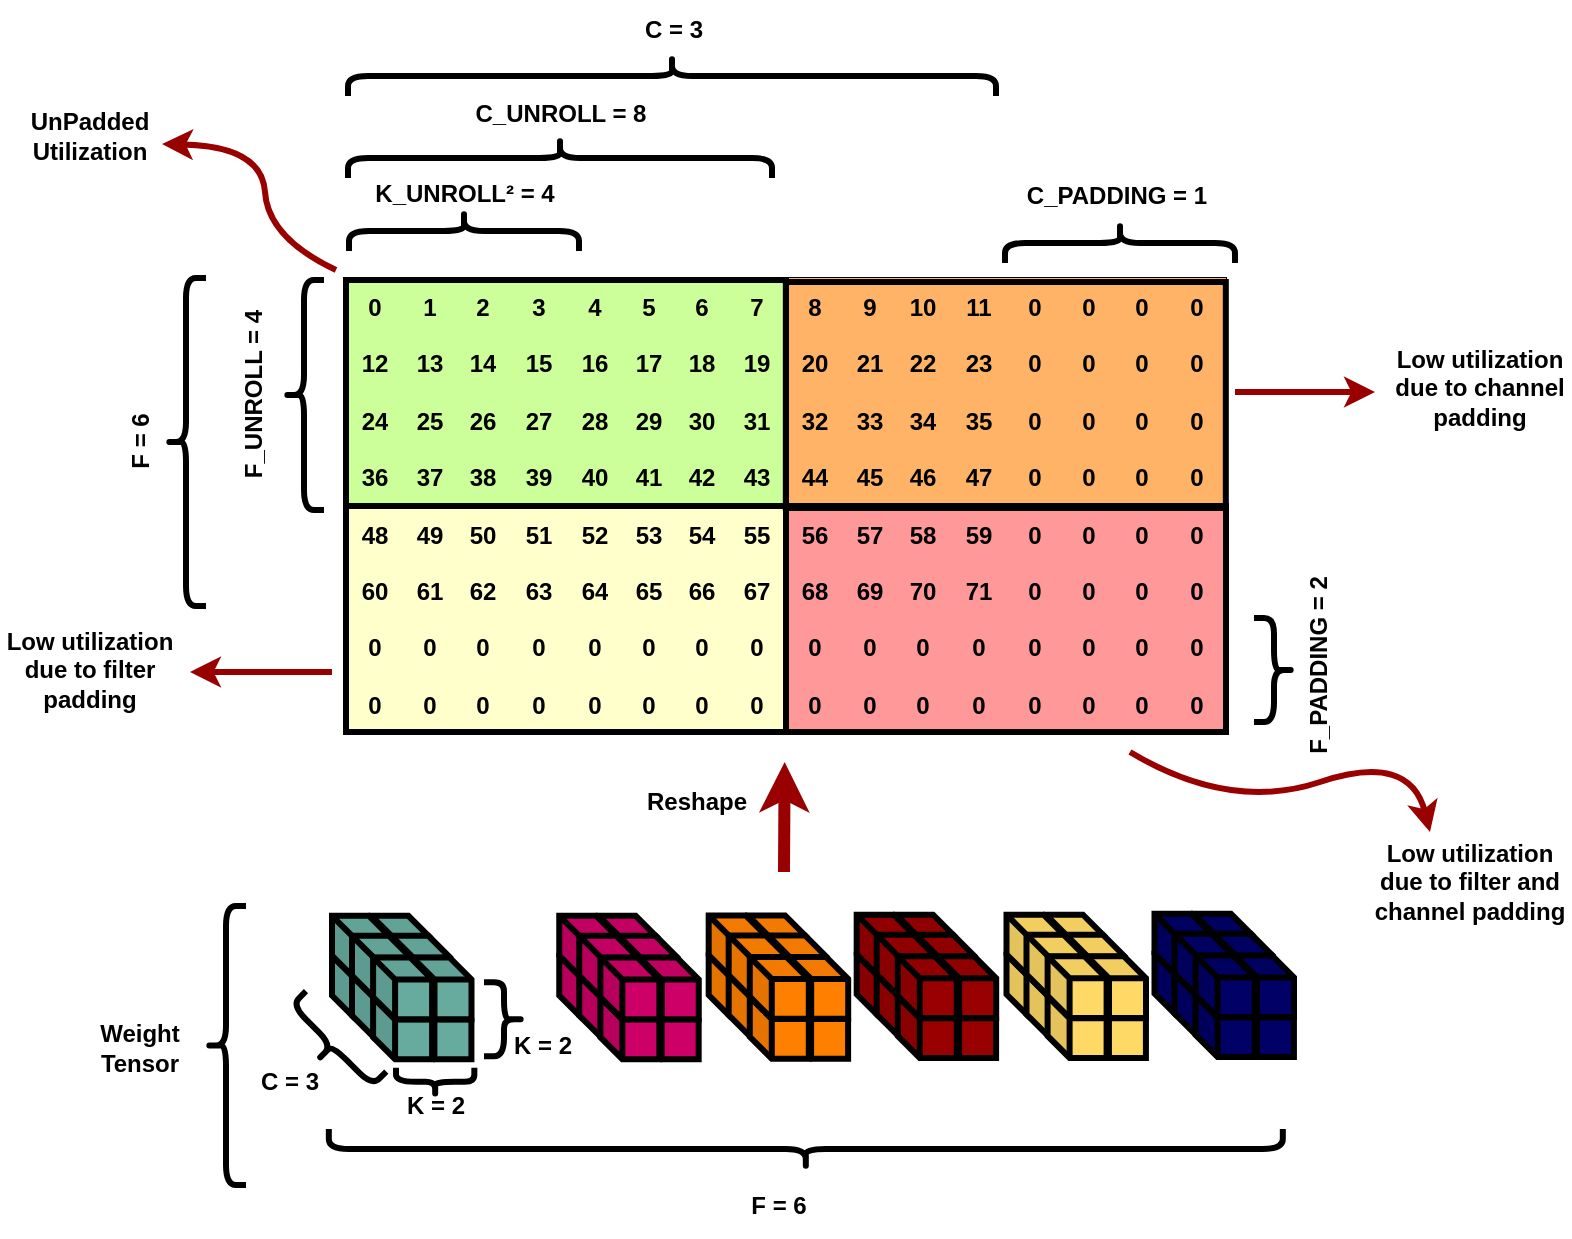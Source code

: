 <mxfile>
    <diagram id="qEfJnFLbfsY4PDl32sB-" name="Page-1">
        <mxGraphModel dx="1166" dy="950" grid="1" gridSize="10" guides="1" tooltips="1" connect="1" arrows="1" fold="1" page="1" pageScale="1" pageWidth="1100" pageHeight="850" math="0" shadow="0">
            <root>
                <mxCell id="0"/>
                <mxCell id="1" parent="0"/>
                <mxCell id="tj0ak_F37GdJPDLlOLxo-240" value="" style="shape=cube;whiteSpace=wrap;html=1;boundedLbl=1;backgroundOutline=1;darkOpacity=0.05;darkOpacity2=0.1;strokeColor=default;strokeWidth=3;fillColor=#67AB9F;size=11;fontStyle=1" parent="1" vertex="1">
                    <mxGeometry x="370.66" y="641.94" width="29.5" height="30.82" as="geometry"/>
                </mxCell>
                <mxCell id="tj0ak_F37GdJPDLlOLxo-241" value="" style="shape=cube;whiteSpace=wrap;html=1;boundedLbl=1;backgroundOutline=1;darkOpacity=0.05;darkOpacity2=0.1;strokeColor=default;strokeWidth=3;fillColor=#67AB9F;size=11;fontStyle=1" parent="1" vertex="1">
                    <mxGeometry x="351.0" y="641.94" width="29.5" height="30.82" as="geometry"/>
                </mxCell>
                <mxCell id="tj0ak_F37GdJPDLlOLxo-242" value="" style="shape=cube;whiteSpace=wrap;html=1;boundedLbl=1;backgroundOutline=1;darkOpacity=0.05;darkOpacity2=0.1;strokeColor=default;strokeWidth=3;fillColor=#67AB9F;size=11;fontStyle=1" parent="1" vertex="1">
                    <mxGeometry x="370.7" y="621.93" width="29.5" height="30.82" as="geometry"/>
                </mxCell>
                <mxCell id="tj0ak_F37GdJPDLlOLxo-243" value="" style="shape=cube;whiteSpace=wrap;html=1;boundedLbl=1;backgroundOutline=1;darkOpacity=0.05;darkOpacity2=0.1;strokeColor=default;strokeWidth=3;fillColor=#67AB9F;size=11;fontStyle=1" parent="1" vertex="1">
                    <mxGeometry x="351.0" y="621.93" width="29.5" height="30.82" as="geometry"/>
                </mxCell>
                <mxCell id="tj0ak_F37GdJPDLlOLxo-236" value="" style="shape=cube;whiteSpace=wrap;html=1;boundedLbl=1;backgroundOutline=1;darkOpacity=0.05;darkOpacity2=0.1;strokeColor=default;strokeWidth=3;fillColor=#67AB9F;size=11;fontStyle=1" parent="1" vertex="1">
                    <mxGeometry x="380.66" y="651.94" width="29.5" height="30.82" as="geometry"/>
                </mxCell>
                <mxCell id="tj0ak_F37GdJPDLlOLxo-237" value="" style="shape=cube;whiteSpace=wrap;html=1;boundedLbl=1;backgroundOutline=1;darkOpacity=0.05;darkOpacity2=0.1;strokeColor=default;strokeWidth=3;fillColor=#67AB9F;size=11;fontStyle=1" parent="1" vertex="1">
                    <mxGeometry x="361.0" y="651.94" width="29.5" height="30.82" as="geometry"/>
                </mxCell>
                <mxCell id="tj0ak_F37GdJPDLlOLxo-238" value="" style="shape=cube;whiteSpace=wrap;html=1;boundedLbl=1;backgroundOutline=1;darkOpacity=0.05;darkOpacity2=0.1;strokeColor=default;strokeWidth=3;fillColor=#67AB9F;size=11;fontStyle=1" parent="1" vertex="1">
                    <mxGeometry x="380.7" y="631.93" width="29.5" height="30.82" as="geometry"/>
                </mxCell>
                <mxCell id="tj0ak_F37GdJPDLlOLxo-239" value="" style="shape=cube;whiteSpace=wrap;html=1;boundedLbl=1;backgroundOutline=1;darkOpacity=0.05;darkOpacity2=0.1;strokeColor=default;strokeWidth=3;fillColor=#67AB9F;size=11;fontStyle=1" parent="1" vertex="1">
                    <mxGeometry x="361.0" y="631.93" width="29.5" height="30.82" as="geometry"/>
                </mxCell>
                <mxCell id="Dux-7o8v0CumdMAZQHKP-1" value="" style="shape=table;html=1;whiteSpace=wrap;startSize=0;container=1;collapsible=0;childLayout=tableLayout;strokeWidth=1;fontStyle=1" parent="1" vertex="1">
                    <mxGeometry x="358" y="303" width="440" height="228" as="geometry"/>
                </mxCell>
                <mxCell id="Dux-7o8v0CumdMAZQHKP-110" style="shape=partialRectangle;html=1;whiteSpace=wrap;collapsible=0;dropTarget=0;pointerEvents=0;fillColor=none;top=0;left=0;bottom=0;right=0;points=[[0,0.5],[1,0.5]];portConstraint=eastwest;strokeWidth=1;fontStyle=1" parent="Dux-7o8v0CumdMAZQHKP-1" vertex="1">
                    <mxGeometry width="440" height="29" as="geometry"/>
                </mxCell>
                <mxCell id="Dux-7o8v0CumdMAZQHKP-111" value="0" style="shape=partialRectangle;html=1;whiteSpace=wrap;connectable=0;fillColor=#CCFF99;top=0;left=0;bottom=0;right=0;overflow=hidden;pointerEvents=1;strokeWidth=1;strokeColor=#CCFF99;fontStyle=1" parent="Dux-7o8v0CumdMAZQHKP-110" vertex="1">
                    <mxGeometry width="29" height="29" as="geometry">
                        <mxRectangle width="29" height="29" as="alternateBounds"/>
                    </mxGeometry>
                </mxCell>
                <mxCell id="Dux-7o8v0CumdMAZQHKP-112" value="1" style="shape=partialRectangle;html=1;whiteSpace=wrap;connectable=0;fillColor=#CCFF99;top=0;left=0;bottom=0;right=0;overflow=hidden;pointerEvents=1;strokeWidth=1;fontStyle=1" parent="Dux-7o8v0CumdMAZQHKP-110" vertex="1">
                    <mxGeometry x="29" width="26" height="29" as="geometry">
                        <mxRectangle width="26" height="29" as="alternateBounds"/>
                    </mxGeometry>
                </mxCell>
                <mxCell id="Dux-7o8v0CumdMAZQHKP-113" value="2" style="shape=partialRectangle;html=1;whiteSpace=wrap;connectable=0;fillColor=#CCFF99;top=0;left=0;bottom=0;right=0;overflow=hidden;pointerEvents=1;strokeWidth=1;fontStyle=1" parent="Dux-7o8v0CumdMAZQHKP-110" vertex="1">
                    <mxGeometry x="55" width="27" height="29" as="geometry">
                        <mxRectangle width="27" height="29" as="alternateBounds"/>
                    </mxGeometry>
                </mxCell>
                <mxCell id="Dux-7o8v0CumdMAZQHKP-114" value="3" style="shape=partialRectangle;html=1;whiteSpace=wrap;connectable=0;fillColor=#CCFF99;top=0;left=0;bottom=0;right=0;overflow=hidden;pointerEvents=1;strokeWidth=1;fontStyle=1" parent="Dux-7o8v0CumdMAZQHKP-110" vertex="1">
                    <mxGeometry x="82" width="29" height="29" as="geometry">
                        <mxRectangle width="29" height="29" as="alternateBounds"/>
                    </mxGeometry>
                </mxCell>
                <mxCell id="Dux-7o8v0CumdMAZQHKP-115" value="4" style="shape=partialRectangle;html=1;whiteSpace=wrap;connectable=0;fillColor=#CCFF99;top=0;left=0;bottom=0;right=0;overflow=hidden;pointerEvents=1;strokeWidth=1;fontStyle=1" parent="Dux-7o8v0CumdMAZQHKP-110" vertex="1">
                    <mxGeometry x="111" width="27" height="29" as="geometry">
                        <mxRectangle width="27" height="29" as="alternateBounds"/>
                    </mxGeometry>
                </mxCell>
                <mxCell id="Dux-7o8v0CumdMAZQHKP-116" value="5" style="shape=partialRectangle;html=1;whiteSpace=wrap;connectable=0;fillColor=#CCFF99;top=0;left=0;bottom=0;right=0;overflow=hidden;pointerEvents=1;strokeWidth=1;fontStyle=1" parent="Dux-7o8v0CumdMAZQHKP-110" vertex="1">
                    <mxGeometry x="138" width="27" height="29" as="geometry">
                        <mxRectangle width="27" height="29" as="alternateBounds"/>
                    </mxGeometry>
                </mxCell>
                <mxCell id="Dux-7o8v0CumdMAZQHKP-117" value="6" style="shape=partialRectangle;html=1;whiteSpace=wrap;connectable=0;fillColor=#CCFF99;top=0;left=0;bottom=0;right=0;overflow=hidden;pointerEvents=1;strokeWidth=1;fontStyle=1" parent="Dux-7o8v0CumdMAZQHKP-110" vertex="1">
                    <mxGeometry x="165" width="26" height="29" as="geometry">
                        <mxRectangle width="26" height="29" as="alternateBounds"/>
                    </mxGeometry>
                </mxCell>
                <mxCell id="Dux-7o8v0CumdMAZQHKP-118" value="7" style="shape=partialRectangle;html=1;whiteSpace=wrap;connectable=0;fillColor=#CCFF99;top=0;left=0;bottom=0;right=0;overflow=hidden;pointerEvents=1;strokeWidth=1;fontStyle=1" parent="Dux-7o8v0CumdMAZQHKP-110" vertex="1">
                    <mxGeometry x="191" width="29" height="29" as="geometry">
                        <mxRectangle width="29" height="29" as="alternateBounds"/>
                    </mxGeometry>
                </mxCell>
                <mxCell id="Dux-7o8v0CumdMAZQHKP-119" value="8" style="shape=partialRectangle;html=1;whiteSpace=wrap;connectable=0;fillColor=#FFB366;top=0;left=0;bottom=0;right=0;overflow=hidden;pointerEvents=1;strokeWidth=1;fontStyle=1" parent="Dux-7o8v0CumdMAZQHKP-110" vertex="1">
                    <mxGeometry x="220" width="29" height="29" as="geometry">
                        <mxRectangle width="29" height="29" as="alternateBounds"/>
                    </mxGeometry>
                </mxCell>
                <mxCell id="Dux-7o8v0CumdMAZQHKP-120" value="9" style="shape=partialRectangle;html=1;whiteSpace=wrap;connectable=0;fillColor=#FFB366;top=0;left=0;bottom=0;right=0;overflow=hidden;pointerEvents=1;strokeWidth=1;fontStyle=1" parent="Dux-7o8v0CumdMAZQHKP-110" vertex="1">
                    <mxGeometry x="249" width="26" height="29" as="geometry">
                        <mxRectangle width="26" height="29" as="alternateBounds"/>
                    </mxGeometry>
                </mxCell>
                <mxCell id="Dux-7o8v0CumdMAZQHKP-121" value="10" style="shape=partialRectangle;html=1;whiteSpace=wrap;connectable=0;fillColor=#FFB366;top=0;left=0;bottom=0;right=0;overflow=hidden;pointerEvents=1;strokeWidth=1;fontStyle=1" parent="Dux-7o8v0CumdMAZQHKP-110" vertex="1">
                    <mxGeometry x="275" width="27" height="29" as="geometry">
                        <mxRectangle width="27" height="29" as="alternateBounds"/>
                    </mxGeometry>
                </mxCell>
                <mxCell id="Dux-7o8v0CumdMAZQHKP-122" value="11" style="shape=partialRectangle;html=1;whiteSpace=wrap;connectable=0;fillColor=#FFB366;top=0;left=0;bottom=0;right=0;overflow=hidden;pointerEvents=1;strokeWidth=1;fontStyle=1" parent="Dux-7o8v0CumdMAZQHKP-110" vertex="1">
                    <mxGeometry x="302" width="29" height="29" as="geometry">
                        <mxRectangle width="29" height="29" as="alternateBounds"/>
                    </mxGeometry>
                </mxCell>
                <mxCell id="Dux-7o8v0CumdMAZQHKP-123" value="0" style="shape=partialRectangle;html=1;whiteSpace=wrap;connectable=0;fillColor=#FFB366;top=0;left=0;bottom=0;right=0;overflow=hidden;pointerEvents=1;strokeWidth=1;fontStyle=1" parent="Dux-7o8v0CumdMAZQHKP-110" vertex="1">
                    <mxGeometry x="331" width="27" height="29" as="geometry">
                        <mxRectangle width="27" height="29" as="alternateBounds"/>
                    </mxGeometry>
                </mxCell>
                <mxCell id="Dux-7o8v0CumdMAZQHKP-124" value="0" style="shape=partialRectangle;html=1;whiteSpace=wrap;connectable=0;fillColor=#FFB366;top=0;left=0;bottom=0;right=0;overflow=hidden;pointerEvents=1;strokeWidth=1;fontStyle=1" parent="Dux-7o8v0CumdMAZQHKP-110" vertex="1">
                    <mxGeometry x="358" width="27" height="29" as="geometry">
                        <mxRectangle width="27" height="29" as="alternateBounds"/>
                    </mxGeometry>
                </mxCell>
                <mxCell id="Dux-7o8v0CumdMAZQHKP-125" value="0" style="shape=partialRectangle;html=1;whiteSpace=wrap;connectable=0;fillColor=#FFB366;top=0;left=0;bottom=0;right=0;overflow=hidden;pointerEvents=1;strokeWidth=1;fontStyle=1" parent="Dux-7o8v0CumdMAZQHKP-110" vertex="1">
                    <mxGeometry x="385" width="26" height="29" as="geometry">
                        <mxRectangle width="26" height="29" as="alternateBounds"/>
                    </mxGeometry>
                </mxCell>
                <mxCell id="Dux-7o8v0CumdMAZQHKP-126" value="0" style="shape=partialRectangle;html=1;whiteSpace=wrap;connectable=0;fillColor=#FFB366;top=0;left=0;bottom=0;right=0;overflow=hidden;pointerEvents=1;strokeWidth=1;fontStyle=1" parent="Dux-7o8v0CumdMAZQHKP-110" vertex="1">
                    <mxGeometry x="411" width="29" height="29" as="geometry">
                        <mxRectangle width="29" height="29" as="alternateBounds"/>
                    </mxGeometry>
                </mxCell>
                <mxCell id="Dux-7o8v0CumdMAZQHKP-93" style="shape=partialRectangle;html=1;whiteSpace=wrap;collapsible=0;dropTarget=0;pointerEvents=0;fillColor=none;top=0;left=0;bottom=0;right=0;points=[[0,0.5],[1,0.5]];portConstraint=eastwest;strokeWidth=1;fontStyle=1" parent="Dux-7o8v0CumdMAZQHKP-1" vertex="1">
                    <mxGeometry y="29" width="440" height="28" as="geometry"/>
                </mxCell>
                <mxCell id="Dux-7o8v0CumdMAZQHKP-94" value="12" style="shape=partialRectangle;html=1;whiteSpace=wrap;connectable=0;fillColor=#CCFF99;top=0;left=0;bottom=0;right=0;overflow=hidden;pointerEvents=1;strokeWidth=1;fontStyle=1" parent="Dux-7o8v0CumdMAZQHKP-93" vertex="1">
                    <mxGeometry width="29" height="28" as="geometry">
                        <mxRectangle width="29" height="28" as="alternateBounds"/>
                    </mxGeometry>
                </mxCell>
                <mxCell id="Dux-7o8v0CumdMAZQHKP-95" value="13" style="shape=partialRectangle;html=1;whiteSpace=wrap;connectable=0;fillColor=#CCFF99;top=0;left=0;bottom=0;right=0;overflow=hidden;pointerEvents=1;strokeWidth=1;fontStyle=1" parent="Dux-7o8v0CumdMAZQHKP-93" vertex="1">
                    <mxGeometry x="29" width="26" height="28" as="geometry">
                        <mxRectangle width="26" height="28" as="alternateBounds"/>
                    </mxGeometry>
                </mxCell>
                <mxCell id="Dux-7o8v0CumdMAZQHKP-96" value="14" style="shape=partialRectangle;html=1;whiteSpace=wrap;connectable=0;fillColor=#CCFF99;top=0;left=0;bottom=0;right=0;overflow=hidden;pointerEvents=1;strokeWidth=1;fontStyle=1" parent="Dux-7o8v0CumdMAZQHKP-93" vertex="1">
                    <mxGeometry x="55" width="27" height="28" as="geometry">
                        <mxRectangle width="27" height="28" as="alternateBounds"/>
                    </mxGeometry>
                </mxCell>
                <mxCell id="Dux-7o8v0CumdMAZQHKP-97" value="15" style="shape=partialRectangle;html=1;whiteSpace=wrap;connectable=0;fillColor=#CCFF99;top=0;left=0;bottom=0;right=0;overflow=hidden;pointerEvents=1;strokeWidth=1;fontStyle=1" parent="Dux-7o8v0CumdMAZQHKP-93" vertex="1">
                    <mxGeometry x="82" width="29" height="28" as="geometry">
                        <mxRectangle width="29" height="28" as="alternateBounds"/>
                    </mxGeometry>
                </mxCell>
                <mxCell id="Dux-7o8v0CumdMAZQHKP-98" value="16" style="shape=partialRectangle;html=1;whiteSpace=wrap;connectable=0;fillColor=#CCFF99;top=0;left=0;bottom=0;right=0;overflow=hidden;pointerEvents=1;strokeWidth=1;fontStyle=1" parent="Dux-7o8v0CumdMAZQHKP-93" vertex="1">
                    <mxGeometry x="111" width="27" height="28" as="geometry">
                        <mxRectangle width="27" height="28" as="alternateBounds"/>
                    </mxGeometry>
                </mxCell>
                <mxCell id="Dux-7o8v0CumdMAZQHKP-99" value="17" style="shape=partialRectangle;html=1;whiteSpace=wrap;connectable=0;fillColor=#CCFF99;top=0;left=0;bottom=0;right=0;overflow=hidden;pointerEvents=1;strokeWidth=1;fontStyle=1" parent="Dux-7o8v0CumdMAZQHKP-93" vertex="1">
                    <mxGeometry x="138" width="27" height="28" as="geometry">
                        <mxRectangle width="27" height="28" as="alternateBounds"/>
                    </mxGeometry>
                </mxCell>
                <mxCell id="Dux-7o8v0CumdMAZQHKP-100" value="18" style="shape=partialRectangle;html=1;whiteSpace=wrap;connectable=0;fillColor=#CCFF99;top=0;left=0;bottom=0;right=0;overflow=hidden;pointerEvents=1;strokeWidth=1;fontStyle=1" parent="Dux-7o8v0CumdMAZQHKP-93" vertex="1">
                    <mxGeometry x="165" width="26" height="28" as="geometry">
                        <mxRectangle width="26" height="28" as="alternateBounds"/>
                    </mxGeometry>
                </mxCell>
                <mxCell id="Dux-7o8v0CumdMAZQHKP-101" value="19" style="shape=partialRectangle;html=1;whiteSpace=wrap;connectable=0;fillColor=#CCFF99;top=0;left=0;bottom=0;right=0;overflow=hidden;pointerEvents=1;strokeWidth=1;fontStyle=1" parent="Dux-7o8v0CumdMAZQHKP-93" vertex="1">
                    <mxGeometry x="191" width="29" height="28" as="geometry">
                        <mxRectangle width="29" height="28" as="alternateBounds"/>
                    </mxGeometry>
                </mxCell>
                <mxCell id="Dux-7o8v0CumdMAZQHKP-102" value="20" style="shape=partialRectangle;html=1;whiteSpace=wrap;connectable=0;fillColor=#FFB366;top=0;left=0;bottom=0;right=0;overflow=hidden;pointerEvents=1;strokeWidth=1;fontStyle=1" parent="Dux-7o8v0CumdMAZQHKP-93" vertex="1">
                    <mxGeometry x="220" width="29" height="28" as="geometry">
                        <mxRectangle width="29" height="28" as="alternateBounds"/>
                    </mxGeometry>
                </mxCell>
                <mxCell id="Dux-7o8v0CumdMAZQHKP-103" value="21" style="shape=partialRectangle;html=1;whiteSpace=wrap;connectable=0;fillColor=#FFB366;top=0;left=0;bottom=0;right=0;overflow=hidden;pointerEvents=1;strokeWidth=1;fontStyle=1" parent="Dux-7o8v0CumdMAZQHKP-93" vertex="1">
                    <mxGeometry x="249" width="26" height="28" as="geometry">
                        <mxRectangle width="26" height="28" as="alternateBounds"/>
                    </mxGeometry>
                </mxCell>
                <mxCell id="Dux-7o8v0CumdMAZQHKP-104" value="22" style="shape=partialRectangle;html=1;whiteSpace=wrap;connectable=0;fillColor=#FFB366;top=0;left=0;bottom=0;right=0;overflow=hidden;pointerEvents=1;strokeWidth=1;fontStyle=1" parent="Dux-7o8v0CumdMAZQHKP-93" vertex="1">
                    <mxGeometry x="275" width="27" height="28" as="geometry">
                        <mxRectangle width="27" height="28" as="alternateBounds"/>
                    </mxGeometry>
                </mxCell>
                <mxCell id="Dux-7o8v0CumdMAZQHKP-105" value="23" style="shape=partialRectangle;html=1;whiteSpace=wrap;connectable=0;fillColor=#FFB366;top=0;left=0;bottom=0;right=0;overflow=hidden;pointerEvents=1;strokeWidth=1;fontStyle=1" parent="Dux-7o8v0CumdMAZQHKP-93" vertex="1">
                    <mxGeometry x="302" width="29" height="28" as="geometry">
                        <mxRectangle width="29" height="28" as="alternateBounds"/>
                    </mxGeometry>
                </mxCell>
                <mxCell id="Dux-7o8v0CumdMAZQHKP-106" value="0" style="shape=partialRectangle;html=1;whiteSpace=wrap;connectable=0;fillColor=#FFB366;top=0;left=0;bottom=0;right=0;overflow=hidden;pointerEvents=1;strokeWidth=1;fontStyle=1" parent="Dux-7o8v0CumdMAZQHKP-93" vertex="1">
                    <mxGeometry x="331" width="27" height="28" as="geometry">
                        <mxRectangle width="27" height="28" as="alternateBounds"/>
                    </mxGeometry>
                </mxCell>
                <mxCell id="Dux-7o8v0CumdMAZQHKP-107" value="0" style="shape=partialRectangle;html=1;whiteSpace=wrap;connectable=0;fillColor=#FFB366;top=0;left=0;bottom=0;right=0;overflow=hidden;pointerEvents=1;strokeWidth=1;fontStyle=1" parent="Dux-7o8v0CumdMAZQHKP-93" vertex="1">
                    <mxGeometry x="358" width="27" height="28" as="geometry">
                        <mxRectangle width="27" height="28" as="alternateBounds"/>
                    </mxGeometry>
                </mxCell>
                <mxCell id="Dux-7o8v0CumdMAZQHKP-108" value="0" style="shape=partialRectangle;html=1;whiteSpace=wrap;connectable=0;fillColor=#FFB366;top=0;left=0;bottom=0;right=0;overflow=hidden;pointerEvents=1;strokeWidth=1;fontStyle=1" parent="Dux-7o8v0CumdMAZQHKP-93" vertex="1">
                    <mxGeometry x="385" width="26" height="28" as="geometry">
                        <mxRectangle width="26" height="28" as="alternateBounds"/>
                    </mxGeometry>
                </mxCell>
                <mxCell id="Dux-7o8v0CumdMAZQHKP-109" value="0" style="shape=partialRectangle;html=1;whiteSpace=wrap;connectable=0;fillColor=#FFB366;top=0;left=0;bottom=0;right=0;overflow=hidden;pointerEvents=1;strokeWidth=1;fontStyle=1" parent="Dux-7o8v0CumdMAZQHKP-93" vertex="1">
                    <mxGeometry x="411" width="29" height="28" as="geometry">
                        <mxRectangle width="29" height="28" as="alternateBounds"/>
                    </mxGeometry>
                </mxCell>
                <mxCell id="Dux-7o8v0CumdMAZQHKP-76" style="shape=partialRectangle;html=1;whiteSpace=wrap;collapsible=0;dropTarget=0;pointerEvents=0;fillColor=none;top=0;left=0;bottom=0;right=0;points=[[0,0.5],[1,0.5]];portConstraint=eastwest;strokeWidth=1;fontStyle=1" parent="Dux-7o8v0CumdMAZQHKP-1" vertex="1">
                    <mxGeometry y="57" width="440" height="29" as="geometry"/>
                </mxCell>
                <mxCell id="Dux-7o8v0CumdMAZQHKP-77" value="24" style="shape=partialRectangle;html=1;whiteSpace=wrap;connectable=0;fillColor=#CCFF99;top=0;left=0;bottom=0;right=0;overflow=hidden;pointerEvents=1;strokeWidth=1;fontStyle=1" parent="Dux-7o8v0CumdMAZQHKP-76" vertex="1">
                    <mxGeometry width="29" height="29" as="geometry">
                        <mxRectangle width="29" height="29" as="alternateBounds"/>
                    </mxGeometry>
                </mxCell>
                <mxCell id="Dux-7o8v0CumdMAZQHKP-78" value="25" style="shape=partialRectangle;html=1;whiteSpace=wrap;connectable=0;fillColor=#CCFF99;top=0;left=0;bottom=0;right=0;overflow=hidden;pointerEvents=1;strokeWidth=1;fontStyle=1" parent="Dux-7o8v0CumdMAZQHKP-76" vertex="1">
                    <mxGeometry x="29" width="26" height="29" as="geometry">
                        <mxRectangle width="26" height="29" as="alternateBounds"/>
                    </mxGeometry>
                </mxCell>
                <mxCell id="Dux-7o8v0CumdMAZQHKP-79" value="26" style="shape=partialRectangle;html=1;whiteSpace=wrap;connectable=0;fillColor=#CCFF99;top=0;left=0;bottom=0;right=0;overflow=hidden;pointerEvents=1;strokeWidth=1;fontStyle=1" parent="Dux-7o8v0CumdMAZQHKP-76" vertex="1">
                    <mxGeometry x="55" width="27" height="29" as="geometry">
                        <mxRectangle width="27" height="29" as="alternateBounds"/>
                    </mxGeometry>
                </mxCell>
                <mxCell id="Dux-7o8v0CumdMAZQHKP-80" value="27" style="shape=partialRectangle;html=1;whiteSpace=wrap;connectable=0;fillColor=#CCFF99;top=0;left=0;bottom=0;right=0;overflow=hidden;pointerEvents=1;strokeWidth=1;fontStyle=1" parent="Dux-7o8v0CumdMAZQHKP-76" vertex="1">
                    <mxGeometry x="82" width="29" height="29" as="geometry">
                        <mxRectangle width="29" height="29" as="alternateBounds"/>
                    </mxGeometry>
                </mxCell>
                <mxCell id="Dux-7o8v0CumdMAZQHKP-81" value="28" style="shape=partialRectangle;html=1;whiteSpace=wrap;connectable=0;fillColor=#CCFF99;top=0;left=0;bottom=0;right=0;overflow=hidden;pointerEvents=1;strokeWidth=1;fontStyle=1" parent="Dux-7o8v0CumdMAZQHKP-76" vertex="1">
                    <mxGeometry x="111" width="27" height="29" as="geometry">
                        <mxRectangle width="27" height="29" as="alternateBounds"/>
                    </mxGeometry>
                </mxCell>
                <mxCell id="Dux-7o8v0CumdMAZQHKP-82" value="29" style="shape=partialRectangle;html=1;whiteSpace=wrap;connectable=0;fillColor=#CCFF99;top=0;left=0;bottom=0;right=0;overflow=hidden;pointerEvents=1;strokeWidth=1;fontStyle=1" parent="Dux-7o8v0CumdMAZQHKP-76" vertex="1">
                    <mxGeometry x="138" width="27" height="29" as="geometry">
                        <mxRectangle width="27" height="29" as="alternateBounds"/>
                    </mxGeometry>
                </mxCell>
                <mxCell id="Dux-7o8v0CumdMAZQHKP-83" value="30" style="shape=partialRectangle;html=1;whiteSpace=wrap;connectable=0;fillColor=#CCFF99;top=0;left=0;bottom=0;right=0;overflow=hidden;pointerEvents=1;strokeWidth=1;fontStyle=1" parent="Dux-7o8v0CumdMAZQHKP-76" vertex="1">
                    <mxGeometry x="165" width="26" height="29" as="geometry">
                        <mxRectangle width="26" height="29" as="alternateBounds"/>
                    </mxGeometry>
                </mxCell>
                <mxCell id="Dux-7o8v0CumdMAZQHKP-84" value="31" style="shape=partialRectangle;html=1;whiteSpace=wrap;connectable=0;fillColor=#CCFF99;top=0;left=0;bottom=0;right=0;overflow=hidden;pointerEvents=1;strokeWidth=1;fontStyle=1" parent="Dux-7o8v0CumdMAZQHKP-76" vertex="1">
                    <mxGeometry x="191" width="29" height="29" as="geometry">
                        <mxRectangle width="29" height="29" as="alternateBounds"/>
                    </mxGeometry>
                </mxCell>
                <mxCell id="Dux-7o8v0CumdMAZQHKP-85" value="32" style="shape=partialRectangle;html=1;whiteSpace=wrap;connectable=0;fillColor=#FFB366;top=0;left=0;bottom=0;right=0;overflow=hidden;pointerEvents=1;strokeWidth=1;fontStyle=1" parent="Dux-7o8v0CumdMAZQHKP-76" vertex="1">
                    <mxGeometry x="220" width="29" height="29" as="geometry">
                        <mxRectangle width="29" height="29" as="alternateBounds"/>
                    </mxGeometry>
                </mxCell>
                <mxCell id="Dux-7o8v0CumdMAZQHKP-86" value="33" style="shape=partialRectangle;html=1;whiteSpace=wrap;connectable=0;fillColor=#FFB366;top=0;left=0;bottom=0;right=0;overflow=hidden;pointerEvents=1;strokeWidth=1;fontStyle=1" parent="Dux-7o8v0CumdMAZQHKP-76" vertex="1">
                    <mxGeometry x="249" width="26" height="29" as="geometry">
                        <mxRectangle width="26" height="29" as="alternateBounds"/>
                    </mxGeometry>
                </mxCell>
                <mxCell id="Dux-7o8v0CumdMAZQHKP-87" value="34" style="shape=partialRectangle;html=1;whiteSpace=wrap;connectable=0;fillColor=#FFB366;top=0;left=0;bottom=0;right=0;overflow=hidden;pointerEvents=1;strokeWidth=1;fontStyle=1" parent="Dux-7o8v0CumdMAZQHKP-76" vertex="1">
                    <mxGeometry x="275" width="27" height="29" as="geometry">
                        <mxRectangle width="27" height="29" as="alternateBounds"/>
                    </mxGeometry>
                </mxCell>
                <mxCell id="Dux-7o8v0CumdMAZQHKP-88" value="35" style="shape=partialRectangle;html=1;whiteSpace=wrap;connectable=0;fillColor=#FFB366;top=0;left=0;bottom=0;right=0;overflow=hidden;pointerEvents=1;strokeWidth=1;fontStyle=1" parent="Dux-7o8v0CumdMAZQHKP-76" vertex="1">
                    <mxGeometry x="302" width="29" height="29" as="geometry">
                        <mxRectangle width="29" height="29" as="alternateBounds"/>
                    </mxGeometry>
                </mxCell>
                <mxCell id="Dux-7o8v0CumdMAZQHKP-89" value="0" style="shape=partialRectangle;html=1;whiteSpace=wrap;connectable=0;fillColor=#FFB366;top=0;left=0;bottom=0;right=0;overflow=hidden;pointerEvents=1;strokeWidth=1;fontStyle=1" parent="Dux-7o8v0CumdMAZQHKP-76" vertex="1">
                    <mxGeometry x="331" width="27" height="29" as="geometry">
                        <mxRectangle width="27" height="29" as="alternateBounds"/>
                    </mxGeometry>
                </mxCell>
                <mxCell id="Dux-7o8v0CumdMAZQHKP-90" value="0" style="shape=partialRectangle;html=1;whiteSpace=wrap;connectable=0;fillColor=#FFB366;top=0;left=0;bottom=0;right=0;overflow=hidden;pointerEvents=1;strokeWidth=1;fontStyle=1" parent="Dux-7o8v0CumdMAZQHKP-76" vertex="1">
                    <mxGeometry x="358" width="27" height="29" as="geometry">
                        <mxRectangle width="27" height="29" as="alternateBounds"/>
                    </mxGeometry>
                </mxCell>
                <mxCell id="Dux-7o8v0CumdMAZQHKP-91" value="0" style="shape=partialRectangle;html=1;whiteSpace=wrap;connectable=0;fillColor=#FFB366;top=0;left=0;bottom=0;right=0;overflow=hidden;pointerEvents=1;strokeWidth=1;fontStyle=1" parent="Dux-7o8v0CumdMAZQHKP-76" vertex="1">
                    <mxGeometry x="385" width="26" height="29" as="geometry">
                        <mxRectangle width="26" height="29" as="alternateBounds"/>
                    </mxGeometry>
                </mxCell>
                <mxCell id="Dux-7o8v0CumdMAZQHKP-92" value="0" style="shape=partialRectangle;html=1;whiteSpace=wrap;connectable=0;fillColor=#FFB366;top=0;left=0;bottom=0;right=0;overflow=hidden;pointerEvents=1;strokeWidth=1;fontStyle=1" parent="Dux-7o8v0CumdMAZQHKP-76" vertex="1">
                    <mxGeometry x="411" width="29" height="29" as="geometry">
                        <mxRectangle width="29" height="29" as="alternateBounds"/>
                    </mxGeometry>
                </mxCell>
                <mxCell id="Dux-7o8v0CumdMAZQHKP-59" style="shape=partialRectangle;html=1;whiteSpace=wrap;collapsible=0;dropTarget=0;pointerEvents=0;fillColor=none;top=0;left=0;bottom=0;right=0;points=[[0,0.5],[1,0.5]];portConstraint=eastwest;strokeWidth=1;fontStyle=1" parent="Dux-7o8v0CumdMAZQHKP-1" vertex="1">
                    <mxGeometry y="86" width="440" height="28" as="geometry"/>
                </mxCell>
                <mxCell id="Dux-7o8v0CumdMAZQHKP-60" value="36" style="shape=partialRectangle;html=1;whiteSpace=wrap;connectable=0;fillColor=#CCFF99;top=0;left=0;bottom=0;right=0;overflow=hidden;pointerEvents=1;strokeWidth=1;fontStyle=1" parent="Dux-7o8v0CumdMAZQHKP-59" vertex="1">
                    <mxGeometry width="29" height="28" as="geometry">
                        <mxRectangle width="29" height="28" as="alternateBounds"/>
                    </mxGeometry>
                </mxCell>
                <mxCell id="Dux-7o8v0CumdMAZQHKP-61" value="37" style="shape=partialRectangle;html=1;whiteSpace=wrap;connectable=0;fillColor=#CCFF99;top=0;left=0;bottom=0;right=0;overflow=hidden;pointerEvents=1;strokeWidth=1;fontStyle=1" parent="Dux-7o8v0CumdMAZQHKP-59" vertex="1">
                    <mxGeometry x="29" width="26" height="28" as="geometry">
                        <mxRectangle width="26" height="28" as="alternateBounds"/>
                    </mxGeometry>
                </mxCell>
                <mxCell id="Dux-7o8v0CumdMAZQHKP-62" value="38" style="shape=partialRectangle;html=1;whiteSpace=wrap;connectable=0;fillColor=#CCFF99;top=0;left=0;bottom=0;right=0;overflow=hidden;pointerEvents=1;strokeWidth=1;fontStyle=1" parent="Dux-7o8v0CumdMAZQHKP-59" vertex="1">
                    <mxGeometry x="55" width="27" height="28" as="geometry">
                        <mxRectangle width="27" height="28" as="alternateBounds"/>
                    </mxGeometry>
                </mxCell>
                <mxCell id="Dux-7o8v0CumdMAZQHKP-63" value="39" style="shape=partialRectangle;html=1;whiteSpace=wrap;connectable=0;fillColor=#CCFF99;top=0;left=0;bottom=0;right=0;overflow=hidden;pointerEvents=1;strokeWidth=1;fontStyle=1" parent="Dux-7o8v0CumdMAZQHKP-59" vertex="1">
                    <mxGeometry x="82" width="29" height="28" as="geometry">
                        <mxRectangle width="29" height="28" as="alternateBounds"/>
                    </mxGeometry>
                </mxCell>
                <mxCell id="Dux-7o8v0CumdMAZQHKP-64" value="40" style="shape=partialRectangle;html=1;whiteSpace=wrap;connectable=0;fillColor=#CCFF99;top=0;left=0;bottom=0;right=0;overflow=hidden;pointerEvents=1;strokeWidth=1;fontStyle=1" parent="Dux-7o8v0CumdMAZQHKP-59" vertex="1">
                    <mxGeometry x="111" width="27" height="28" as="geometry">
                        <mxRectangle width="27" height="28" as="alternateBounds"/>
                    </mxGeometry>
                </mxCell>
                <mxCell id="Dux-7o8v0CumdMAZQHKP-65" value="41" style="shape=partialRectangle;html=1;whiteSpace=wrap;connectable=0;fillColor=#CCFF99;top=0;left=0;bottom=0;right=0;overflow=hidden;pointerEvents=1;strokeWidth=1;fontStyle=1" parent="Dux-7o8v0CumdMAZQHKP-59" vertex="1">
                    <mxGeometry x="138" width="27" height="28" as="geometry">
                        <mxRectangle width="27" height="28" as="alternateBounds"/>
                    </mxGeometry>
                </mxCell>
                <mxCell id="Dux-7o8v0CumdMAZQHKP-66" value="42" style="shape=partialRectangle;html=1;whiteSpace=wrap;connectable=0;fillColor=#CCFF99;top=0;left=0;bottom=0;right=0;overflow=hidden;pointerEvents=1;strokeWidth=1;fontStyle=1" parent="Dux-7o8v0CumdMAZQHKP-59" vertex="1">
                    <mxGeometry x="165" width="26" height="28" as="geometry">
                        <mxRectangle width="26" height="28" as="alternateBounds"/>
                    </mxGeometry>
                </mxCell>
                <mxCell id="Dux-7o8v0CumdMAZQHKP-67" value="43" style="shape=partialRectangle;html=1;whiteSpace=wrap;connectable=0;fillColor=#CCFF99;top=0;left=0;bottom=0;right=0;overflow=hidden;pointerEvents=1;strokeWidth=1;fontStyle=1" parent="Dux-7o8v0CumdMAZQHKP-59" vertex="1">
                    <mxGeometry x="191" width="29" height="28" as="geometry">
                        <mxRectangle width="29" height="28" as="alternateBounds"/>
                    </mxGeometry>
                </mxCell>
                <mxCell id="Dux-7o8v0CumdMAZQHKP-68" value="44" style="shape=partialRectangle;html=1;whiteSpace=wrap;connectable=0;fillColor=#FFB366;top=0;left=0;bottom=0;right=0;overflow=hidden;pointerEvents=1;strokeWidth=1;fontStyle=1" parent="Dux-7o8v0CumdMAZQHKP-59" vertex="1">
                    <mxGeometry x="220" width="29" height="28" as="geometry">
                        <mxRectangle width="29" height="28" as="alternateBounds"/>
                    </mxGeometry>
                </mxCell>
                <mxCell id="Dux-7o8v0CumdMAZQHKP-69" value="45" style="shape=partialRectangle;html=1;whiteSpace=wrap;connectable=0;fillColor=#FFB366;top=0;left=0;bottom=0;right=0;overflow=hidden;pointerEvents=1;strokeWidth=1;fontStyle=1" parent="Dux-7o8v0CumdMAZQHKP-59" vertex="1">
                    <mxGeometry x="249" width="26" height="28" as="geometry">
                        <mxRectangle width="26" height="28" as="alternateBounds"/>
                    </mxGeometry>
                </mxCell>
                <mxCell id="Dux-7o8v0CumdMAZQHKP-70" value="46" style="shape=partialRectangle;html=1;whiteSpace=wrap;connectable=0;fillColor=#FFB366;top=0;left=0;bottom=0;right=0;overflow=hidden;pointerEvents=1;strokeWidth=1;fontStyle=1" parent="Dux-7o8v0CumdMAZQHKP-59" vertex="1">
                    <mxGeometry x="275" width="27" height="28" as="geometry">
                        <mxRectangle width="27" height="28" as="alternateBounds"/>
                    </mxGeometry>
                </mxCell>
                <mxCell id="Dux-7o8v0CumdMAZQHKP-71" value="47" style="shape=partialRectangle;html=1;whiteSpace=wrap;connectable=0;fillColor=#FFB366;top=0;left=0;bottom=0;right=0;overflow=hidden;pointerEvents=1;strokeWidth=1;fontStyle=1" parent="Dux-7o8v0CumdMAZQHKP-59" vertex="1">
                    <mxGeometry x="302" width="29" height="28" as="geometry">
                        <mxRectangle width="29" height="28" as="alternateBounds"/>
                    </mxGeometry>
                </mxCell>
                <mxCell id="Dux-7o8v0CumdMAZQHKP-72" value="0" style="shape=partialRectangle;html=1;whiteSpace=wrap;connectable=0;fillColor=#FFB366;top=0;left=0;bottom=0;right=0;overflow=hidden;pointerEvents=1;strokeWidth=1;fontStyle=1" parent="Dux-7o8v0CumdMAZQHKP-59" vertex="1">
                    <mxGeometry x="331" width="27" height="28" as="geometry">
                        <mxRectangle width="27" height="28" as="alternateBounds"/>
                    </mxGeometry>
                </mxCell>
                <mxCell id="Dux-7o8v0CumdMAZQHKP-73" value="0" style="shape=partialRectangle;html=1;whiteSpace=wrap;connectable=0;fillColor=#FFB366;top=0;left=0;bottom=0;right=0;overflow=hidden;pointerEvents=1;strokeWidth=1;fontStyle=1" parent="Dux-7o8v0CumdMAZQHKP-59" vertex="1">
                    <mxGeometry x="358" width="27" height="28" as="geometry">
                        <mxRectangle width="27" height="28" as="alternateBounds"/>
                    </mxGeometry>
                </mxCell>
                <mxCell id="Dux-7o8v0CumdMAZQHKP-74" value="0" style="shape=partialRectangle;html=1;whiteSpace=wrap;connectable=0;fillColor=#FFB366;top=0;left=0;bottom=0;right=0;overflow=hidden;pointerEvents=1;strokeWidth=1;fontStyle=1" parent="Dux-7o8v0CumdMAZQHKP-59" vertex="1">
                    <mxGeometry x="385" width="26" height="28" as="geometry">
                        <mxRectangle width="26" height="28" as="alternateBounds"/>
                    </mxGeometry>
                </mxCell>
                <mxCell id="Dux-7o8v0CumdMAZQHKP-75" value="0" style="shape=partialRectangle;html=1;whiteSpace=wrap;connectable=0;fillColor=#FFB366;top=0;left=0;bottom=0;right=0;overflow=hidden;pointerEvents=1;strokeWidth=1;fontStyle=1" parent="Dux-7o8v0CumdMAZQHKP-59" vertex="1">
                    <mxGeometry x="411" width="29" height="28" as="geometry">
                        <mxRectangle width="29" height="28" as="alternateBounds"/>
                    </mxGeometry>
                </mxCell>
                <mxCell id="Dux-7o8v0CumdMAZQHKP-2" value="" style="shape=partialRectangle;html=1;whiteSpace=wrap;collapsible=0;dropTarget=0;pointerEvents=0;fillColor=none;top=0;left=0;bottom=0;right=0;points=[[0,0.5],[1,0.5]];portConstraint=eastwest;strokeWidth=1;fontStyle=1" parent="Dux-7o8v0CumdMAZQHKP-1" vertex="1">
                    <mxGeometry y="114" width="440" height="29" as="geometry"/>
                </mxCell>
                <mxCell id="Dux-7o8v0CumdMAZQHKP-3" value="48" style="shape=partialRectangle;html=1;whiteSpace=wrap;connectable=0;fillColor=#FFFFCC;top=0;left=0;bottom=0;right=0;overflow=hidden;pointerEvents=1;strokeWidth=1;fontStyle=1" parent="Dux-7o8v0CumdMAZQHKP-2" vertex="1">
                    <mxGeometry width="29" height="29" as="geometry">
                        <mxRectangle width="29" height="29" as="alternateBounds"/>
                    </mxGeometry>
                </mxCell>
                <mxCell id="Dux-7o8v0CumdMAZQHKP-4" value="49" style="shape=partialRectangle;html=1;whiteSpace=wrap;connectable=0;fillColor=#FFFFCC;top=0;left=0;bottom=0;right=0;overflow=hidden;pointerEvents=1;strokeWidth=1;fontStyle=1" parent="Dux-7o8v0CumdMAZQHKP-2" vertex="1">
                    <mxGeometry x="29" width="26" height="29" as="geometry">
                        <mxRectangle width="26" height="29" as="alternateBounds"/>
                    </mxGeometry>
                </mxCell>
                <mxCell id="Dux-7o8v0CumdMAZQHKP-14" value="50" style="shape=partialRectangle;html=1;whiteSpace=wrap;connectable=0;fillColor=#FFFFCC;top=0;left=0;bottom=0;right=0;overflow=hidden;pointerEvents=1;strokeWidth=1;fontStyle=1" parent="Dux-7o8v0CumdMAZQHKP-2" vertex="1">
                    <mxGeometry x="55" width="27" height="29" as="geometry">
                        <mxRectangle width="27" height="29" as="alternateBounds"/>
                    </mxGeometry>
                </mxCell>
                <mxCell id="Dux-7o8v0CumdMAZQHKP-17" value="51" style="shape=partialRectangle;html=1;whiteSpace=wrap;connectable=0;fillColor=#FFFFCC;top=0;left=0;bottom=0;right=0;overflow=hidden;pointerEvents=1;strokeWidth=1;fontStyle=1" parent="Dux-7o8v0CumdMAZQHKP-2" vertex="1">
                    <mxGeometry x="82" width="29" height="29" as="geometry">
                        <mxRectangle width="29" height="29" as="alternateBounds"/>
                    </mxGeometry>
                </mxCell>
                <mxCell id="Dux-7o8v0CumdMAZQHKP-20" value="52" style="shape=partialRectangle;html=1;whiteSpace=wrap;connectable=0;fillColor=#FFFFCC;top=0;left=0;bottom=0;right=0;overflow=hidden;pointerEvents=1;strokeWidth=1;fontStyle=1" parent="Dux-7o8v0CumdMAZQHKP-2" vertex="1">
                    <mxGeometry x="111" width="27" height="29" as="geometry">
                        <mxRectangle width="27" height="29" as="alternateBounds"/>
                    </mxGeometry>
                </mxCell>
                <mxCell id="Dux-7o8v0CumdMAZQHKP-23" value="53" style="shape=partialRectangle;html=1;whiteSpace=wrap;connectable=0;fillColor=#FFFFCC;top=0;left=0;bottom=0;right=0;overflow=hidden;pointerEvents=1;strokeWidth=1;fontStyle=1" parent="Dux-7o8v0CumdMAZQHKP-2" vertex="1">
                    <mxGeometry x="138" width="27" height="29" as="geometry">
                        <mxRectangle width="27" height="29" as="alternateBounds"/>
                    </mxGeometry>
                </mxCell>
                <mxCell id="Dux-7o8v0CumdMAZQHKP-26" value="54" style="shape=partialRectangle;html=1;whiteSpace=wrap;connectable=0;fillColor=#FFFFCC;top=0;left=0;bottom=0;right=0;overflow=hidden;pointerEvents=1;strokeWidth=1;fontStyle=1" parent="Dux-7o8v0CumdMAZQHKP-2" vertex="1">
                    <mxGeometry x="165" width="26" height="29" as="geometry">
                        <mxRectangle width="26" height="29" as="alternateBounds"/>
                    </mxGeometry>
                </mxCell>
                <mxCell id="Dux-7o8v0CumdMAZQHKP-29" value="55" style="shape=partialRectangle;html=1;whiteSpace=wrap;connectable=0;fillColor=#FFFFCC;top=0;left=0;bottom=0;right=0;overflow=hidden;pointerEvents=1;strokeWidth=1;fontStyle=1" parent="Dux-7o8v0CumdMAZQHKP-2" vertex="1">
                    <mxGeometry x="191" width="29" height="29" as="geometry">
                        <mxRectangle width="29" height="29" as="alternateBounds"/>
                    </mxGeometry>
                </mxCell>
                <mxCell id="Dux-7o8v0CumdMAZQHKP-32" value="56" style="shape=partialRectangle;html=1;whiteSpace=wrap;connectable=0;fillColor=#FF9999;top=0;left=0;bottom=0;right=0;overflow=hidden;pointerEvents=1;strokeWidth=1;fontStyle=1" parent="Dux-7o8v0CumdMAZQHKP-2" vertex="1">
                    <mxGeometry x="220" width="29" height="29" as="geometry">
                        <mxRectangle width="29" height="29" as="alternateBounds"/>
                    </mxGeometry>
                </mxCell>
                <mxCell id="Dux-7o8v0CumdMAZQHKP-35" value="57" style="shape=partialRectangle;html=1;whiteSpace=wrap;connectable=0;fillColor=#FF9999;top=0;left=0;bottom=0;right=0;overflow=hidden;pointerEvents=1;strokeWidth=1;fontStyle=1" parent="Dux-7o8v0CumdMAZQHKP-2" vertex="1">
                    <mxGeometry x="249" width="26" height="29" as="geometry">
                        <mxRectangle width="26" height="29" as="alternateBounds"/>
                    </mxGeometry>
                </mxCell>
                <mxCell id="Dux-7o8v0CumdMAZQHKP-38" value="58" style="shape=partialRectangle;html=1;whiteSpace=wrap;connectable=0;fillColor=#FF9999;top=0;left=0;bottom=0;right=0;overflow=hidden;pointerEvents=1;strokeWidth=1;fontStyle=1" parent="Dux-7o8v0CumdMAZQHKP-2" vertex="1">
                    <mxGeometry x="275" width="27" height="29" as="geometry">
                        <mxRectangle width="27" height="29" as="alternateBounds"/>
                    </mxGeometry>
                </mxCell>
                <mxCell id="Dux-7o8v0CumdMAZQHKP-41" value="59" style="shape=partialRectangle;html=1;whiteSpace=wrap;connectable=0;fillColor=#FF9999;top=0;left=0;bottom=0;right=0;overflow=hidden;pointerEvents=1;strokeWidth=1;fontStyle=1" parent="Dux-7o8v0CumdMAZQHKP-2" vertex="1">
                    <mxGeometry x="302" width="29" height="29" as="geometry">
                        <mxRectangle width="29" height="29" as="alternateBounds"/>
                    </mxGeometry>
                </mxCell>
                <mxCell id="Dux-7o8v0CumdMAZQHKP-44" value="0" style="shape=partialRectangle;html=1;whiteSpace=wrap;connectable=0;fillColor=#FF9999;top=0;left=0;bottom=0;right=0;overflow=hidden;pointerEvents=1;strokeWidth=1;fontStyle=1" parent="Dux-7o8v0CumdMAZQHKP-2" vertex="1">
                    <mxGeometry x="331" width="27" height="29" as="geometry">
                        <mxRectangle width="27" height="29" as="alternateBounds"/>
                    </mxGeometry>
                </mxCell>
                <mxCell id="Dux-7o8v0CumdMAZQHKP-47" value="0" style="shape=partialRectangle;html=1;whiteSpace=wrap;connectable=0;fillColor=#FF9999;top=0;left=0;bottom=0;right=0;overflow=hidden;pointerEvents=1;strokeWidth=1;fontStyle=1" parent="Dux-7o8v0CumdMAZQHKP-2" vertex="1">
                    <mxGeometry x="358" width="27" height="29" as="geometry">
                        <mxRectangle width="27" height="29" as="alternateBounds"/>
                    </mxGeometry>
                </mxCell>
                <mxCell id="Dux-7o8v0CumdMAZQHKP-50" value="0" style="shape=partialRectangle;html=1;whiteSpace=wrap;connectable=0;fillColor=#FF9999;top=0;left=0;bottom=0;right=0;overflow=hidden;pointerEvents=1;strokeWidth=1;fontStyle=1" parent="Dux-7o8v0CumdMAZQHKP-2" vertex="1">
                    <mxGeometry x="385" width="26" height="29" as="geometry">
                        <mxRectangle width="26" height="29" as="alternateBounds"/>
                    </mxGeometry>
                </mxCell>
                <mxCell id="Dux-7o8v0CumdMAZQHKP-56" value="0" style="shape=partialRectangle;html=1;whiteSpace=wrap;connectable=0;fillColor=#FF9999;top=0;left=0;bottom=0;right=0;overflow=hidden;pointerEvents=1;strokeWidth=1;fontStyle=1" parent="Dux-7o8v0CumdMAZQHKP-2" vertex="1">
                    <mxGeometry x="411" width="29" height="29" as="geometry">
                        <mxRectangle width="29" height="29" as="alternateBounds"/>
                    </mxGeometry>
                </mxCell>
                <mxCell id="Dux-7o8v0CumdMAZQHKP-200" style="shape=partialRectangle;html=1;whiteSpace=wrap;collapsible=0;dropTarget=0;pointerEvents=0;fillColor=none;top=0;left=0;bottom=0;right=0;points=[[0,0.5],[1,0.5]];portConstraint=eastwest;strokeWidth=1;fontStyle=1" parent="Dux-7o8v0CumdMAZQHKP-1" vertex="1">
                    <mxGeometry y="143" width="440" height="28" as="geometry"/>
                </mxCell>
                <mxCell id="Dux-7o8v0CumdMAZQHKP-201" value="60" style="shape=partialRectangle;html=1;whiteSpace=wrap;connectable=0;fillColor=#FFFFCC;top=0;left=0;bottom=0;right=0;overflow=hidden;pointerEvents=1;strokeWidth=1;fontStyle=1" parent="Dux-7o8v0CumdMAZQHKP-200" vertex="1">
                    <mxGeometry width="29" height="28" as="geometry">
                        <mxRectangle width="29" height="28" as="alternateBounds"/>
                    </mxGeometry>
                </mxCell>
                <mxCell id="Dux-7o8v0CumdMAZQHKP-202" value="61" style="shape=partialRectangle;html=1;whiteSpace=wrap;connectable=0;fillColor=#FFFFCC;top=0;left=0;bottom=0;right=0;overflow=hidden;pointerEvents=1;strokeWidth=1;fontStyle=1" parent="Dux-7o8v0CumdMAZQHKP-200" vertex="1">
                    <mxGeometry x="29" width="26" height="28" as="geometry">
                        <mxRectangle width="26" height="28" as="alternateBounds"/>
                    </mxGeometry>
                </mxCell>
                <mxCell id="Dux-7o8v0CumdMAZQHKP-203" value="62" style="shape=partialRectangle;html=1;whiteSpace=wrap;connectable=0;fillColor=#FFFFCC;top=0;left=0;bottom=0;right=0;overflow=hidden;pointerEvents=1;strokeWidth=1;fontStyle=1" parent="Dux-7o8v0CumdMAZQHKP-200" vertex="1">
                    <mxGeometry x="55" width="27" height="28" as="geometry">
                        <mxRectangle width="27" height="28" as="alternateBounds"/>
                    </mxGeometry>
                </mxCell>
                <mxCell id="Dux-7o8v0CumdMAZQHKP-204" value="63" style="shape=partialRectangle;html=1;whiteSpace=wrap;connectable=0;fillColor=#FFFFCC;top=0;left=0;bottom=0;right=0;overflow=hidden;pointerEvents=1;strokeWidth=1;fontStyle=1" parent="Dux-7o8v0CumdMAZQHKP-200" vertex="1">
                    <mxGeometry x="82" width="29" height="28" as="geometry">
                        <mxRectangle width="29" height="28" as="alternateBounds"/>
                    </mxGeometry>
                </mxCell>
                <mxCell id="Dux-7o8v0CumdMAZQHKP-205" value="64" style="shape=partialRectangle;html=1;whiteSpace=wrap;connectable=0;fillColor=#FFFFCC;top=0;left=0;bottom=0;right=0;overflow=hidden;pointerEvents=1;strokeWidth=1;fontStyle=1" parent="Dux-7o8v0CumdMAZQHKP-200" vertex="1">
                    <mxGeometry x="111" width="27" height="28" as="geometry">
                        <mxRectangle width="27" height="28" as="alternateBounds"/>
                    </mxGeometry>
                </mxCell>
                <mxCell id="Dux-7o8v0CumdMAZQHKP-206" value="65" style="shape=partialRectangle;html=1;whiteSpace=wrap;connectable=0;fillColor=#FFFFCC;top=0;left=0;bottom=0;right=0;overflow=hidden;pointerEvents=1;strokeWidth=1;fontStyle=1" parent="Dux-7o8v0CumdMAZQHKP-200" vertex="1">
                    <mxGeometry x="138" width="27" height="28" as="geometry">
                        <mxRectangle width="27" height="28" as="alternateBounds"/>
                    </mxGeometry>
                </mxCell>
                <mxCell id="Dux-7o8v0CumdMAZQHKP-207" value="66" style="shape=partialRectangle;html=1;whiteSpace=wrap;connectable=0;fillColor=#FFFFCC;top=0;left=0;bottom=0;right=0;overflow=hidden;pointerEvents=1;strokeWidth=1;fontStyle=1" parent="Dux-7o8v0CumdMAZQHKP-200" vertex="1">
                    <mxGeometry x="165" width="26" height="28" as="geometry">
                        <mxRectangle width="26" height="28" as="alternateBounds"/>
                    </mxGeometry>
                </mxCell>
                <mxCell id="Dux-7o8v0CumdMAZQHKP-208" value="67" style="shape=partialRectangle;html=1;whiteSpace=wrap;connectable=0;fillColor=#FFFFCC;top=0;left=0;bottom=0;right=0;overflow=hidden;pointerEvents=1;strokeWidth=1;fontStyle=1" parent="Dux-7o8v0CumdMAZQHKP-200" vertex="1">
                    <mxGeometry x="191" width="29" height="28" as="geometry">
                        <mxRectangle width="29" height="28" as="alternateBounds"/>
                    </mxGeometry>
                </mxCell>
                <mxCell id="Dux-7o8v0CumdMAZQHKP-209" value="68" style="shape=partialRectangle;html=1;whiteSpace=wrap;connectable=0;fillColor=#FF9999;top=0;left=0;bottom=0;right=0;overflow=hidden;pointerEvents=1;strokeWidth=1;fontStyle=1" parent="Dux-7o8v0CumdMAZQHKP-200" vertex="1">
                    <mxGeometry x="220" width="29" height="28" as="geometry">
                        <mxRectangle width="29" height="28" as="alternateBounds"/>
                    </mxGeometry>
                </mxCell>
                <mxCell id="Dux-7o8v0CumdMAZQHKP-210" value="69" style="shape=partialRectangle;html=1;whiteSpace=wrap;connectable=0;fillColor=#FF9999;top=0;left=0;bottom=0;right=0;overflow=hidden;pointerEvents=1;strokeWidth=1;fontStyle=1" parent="Dux-7o8v0CumdMAZQHKP-200" vertex="1">
                    <mxGeometry x="249" width="26" height="28" as="geometry">
                        <mxRectangle width="26" height="28" as="alternateBounds"/>
                    </mxGeometry>
                </mxCell>
                <mxCell id="Dux-7o8v0CumdMAZQHKP-211" value="70" style="shape=partialRectangle;html=1;whiteSpace=wrap;connectable=0;fillColor=#FF9999;top=0;left=0;bottom=0;right=0;overflow=hidden;pointerEvents=1;strokeWidth=1;fontStyle=1" parent="Dux-7o8v0CumdMAZQHKP-200" vertex="1">
                    <mxGeometry x="275" width="27" height="28" as="geometry">
                        <mxRectangle width="27" height="28" as="alternateBounds"/>
                    </mxGeometry>
                </mxCell>
                <mxCell id="Dux-7o8v0CumdMAZQHKP-212" value="71" style="shape=partialRectangle;html=1;whiteSpace=wrap;connectable=0;fillColor=#FF9999;top=0;left=0;bottom=0;right=0;overflow=hidden;pointerEvents=1;strokeWidth=1;fontStyle=1" parent="Dux-7o8v0CumdMAZQHKP-200" vertex="1">
                    <mxGeometry x="302" width="29" height="28" as="geometry">
                        <mxRectangle width="29" height="28" as="alternateBounds"/>
                    </mxGeometry>
                </mxCell>
                <mxCell id="Dux-7o8v0CumdMAZQHKP-213" value="0" style="shape=partialRectangle;html=1;whiteSpace=wrap;connectable=0;fillColor=#FF9999;top=0;left=0;bottom=0;right=0;overflow=hidden;pointerEvents=1;strokeWidth=1;fontStyle=1" parent="Dux-7o8v0CumdMAZQHKP-200" vertex="1">
                    <mxGeometry x="331" width="27" height="28" as="geometry">
                        <mxRectangle width="27" height="28" as="alternateBounds"/>
                    </mxGeometry>
                </mxCell>
                <mxCell id="Dux-7o8v0CumdMAZQHKP-214" value="0" style="shape=partialRectangle;html=1;whiteSpace=wrap;connectable=0;fillColor=#FF9999;top=0;left=0;bottom=0;right=0;overflow=hidden;pointerEvents=1;strokeWidth=1;fontStyle=1" parent="Dux-7o8v0CumdMAZQHKP-200" vertex="1">
                    <mxGeometry x="358" width="27" height="28" as="geometry">
                        <mxRectangle width="27" height="28" as="alternateBounds"/>
                    </mxGeometry>
                </mxCell>
                <mxCell id="Dux-7o8v0CumdMAZQHKP-215" value="0" style="shape=partialRectangle;html=1;whiteSpace=wrap;connectable=0;fillColor=#FF9999;top=0;left=0;bottom=0;right=0;overflow=hidden;pointerEvents=1;strokeWidth=1;fontStyle=1" parent="Dux-7o8v0CumdMAZQHKP-200" vertex="1">
                    <mxGeometry x="385" width="26" height="28" as="geometry">
                        <mxRectangle width="26" height="28" as="alternateBounds"/>
                    </mxGeometry>
                </mxCell>
                <mxCell id="Dux-7o8v0CumdMAZQHKP-216" value="0" style="shape=partialRectangle;html=1;whiteSpace=wrap;connectable=0;fillColor=#FF9999;top=0;left=0;bottom=0;right=0;overflow=hidden;pointerEvents=1;strokeWidth=1;fontStyle=1" parent="Dux-7o8v0CumdMAZQHKP-200" vertex="1">
                    <mxGeometry x="411" width="29" height="28" as="geometry">
                        <mxRectangle width="29" height="28" as="alternateBounds"/>
                    </mxGeometry>
                </mxCell>
                <mxCell id="Dux-7o8v0CumdMAZQHKP-6" value="" style="shape=partialRectangle;html=1;whiteSpace=wrap;collapsible=0;dropTarget=0;pointerEvents=0;fillColor=none;top=0;left=0;bottom=0;right=0;points=[[0,0.5],[1,0.5]];portConstraint=eastwest;strokeWidth=1;fontStyle=1" parent="Dux-7o8v0CumdMAZQHKP-1" vertex="1">
                    <mxGeometry y="171" width="440" height="28" as="geometry"/>
                </mxCell>
                <mxCell id="Dux-7o8v0CumdMAZQHKP-7" value="0" style="shape=partialRectangle;html=1;whiteSpace=wrap;connectable=0;fillColor=#FFFFCC;top=0;left=0;bottom=0;right=0;overflow=hidden;pointerEvents=1;strokeWidth=1;fontStyle=1" parent="Dux-7o8v0CumdMAZQHKP-6" vertex="1">
                    <mxGeometry width="29" height="28" as="geometry">
                        <mxRectangle width="29" height="28" as="alternateBounds"/>
                    </mxGeometry>
                </mxCell>
                <mxCell id="Dux-7o8v0CumdMAZQHKP-8" value="0" style="shape=partialRectangle;html=1;whiteSpace=wrap;connectable=0;fillColor=#FFFFCC;top=0;left=0;bottom=0;right=0;overflow=hidden;pointerEvents=1;strokeWidth=1;fontStyle=1" parent="Dux-7o8v0CumdMAZQHKP-6" vertex="1">
                    <mxGeometry x="29" width="26" height="28" as="geometry">
                        <mxRectangle width="26" height="28" as="alternateBounds"/>
                    </mxGeometry>
                </mxCell>
                <mxCell id="Dux-7o8v0CumdMAZQHKP-15" value="0" style="shape=partialRectangle;html=1;whiteSpace=wrap;connectable=0;fillColor=#FFFFCC;top=0;left=0;bottom=0;right=0;overflow=hidden;pointerEvents=1;strokeWidth=1;fontStyle=1" parent="Dux-7o8v0CumdMAZQHKP-6" vertex="1">
                    <mxGeometry x="55" width="27" height="28" as="geometry">
                        <mxRectangle width="27" height="28" as="alternateBounds"/>
                    </mxGeometry>
                </mxCell>
                <mxCell id="Dux-7o8v0CumdMAZQHKP-18" value="0" style="shape=partialRectangle;html=1;whiteSpace=wrap;connectable=0;fillColor=#FFFFCC;top=0;left=0;bottom=0;right=0;overflow=hidden;pointerEvents=1;strokeWidth=1;fontStyle=1" parent="Dux-7o8v0CumdMAZQHKP-6" vertex="1">
                    <mxGeometry x="82" width="29" height="28" as="geometry">
                        <mxRectangle width="29" height="28" as="alternateBounds"/>
                    </mxGeometry>
                </mxCell>
                <mxCell id="Dux-7o8v0CumdMAZQHKP-21" value="0" style="shape=partialRectangle;html=1;whiteSpace=wrap;connectable=0;fillColor=#FFFFCC;top=0;left=0;bottom=0;right=0;overflow=hidden;pointerEvents=1;strokeWidth=1;fontStyle=1" parent="Dux-7o8v0CumdMAZQHKP-6" vertex="1">
                    <mxGeometry x="111" width="27" height="28" as="geometry">
                        <mxRectangle width="27" height="28" as="alternateBounds"/>
                    </mxGeometry>
                </mxCell>
                <mxCell id="Dux-7o8v0CumdMAZQHKP-24" value="0" style="shape=partialRectangle;html=1;whiteSpace=wrap;connectable=0;fillColor=#FFFFCC;top=0;left=0;bottom=0;right=0;overflow=hidden;pointerEvents=1;strokeWidth=1;fontStyle=1" parent="Dux-7o8v0CumdMAZQHKP-6" vertex="1">
                    <mxGeometry x="138" width="27" height="28" as="geometry">
                        <mxRectangle width="27" height="28" as="alternateBounds"/>
                    </mxGeometry>
                </mxCell>
                <mxCell id="Dux-7o8v0CumdMAZQHKP-27" value="0" style="shape=partialRectangle;html=1;whiteSpace=wrap;connectable=0;fillColor=#FFFFCC;top=0;left=0;bottom=0;right=0;overflow=hidden;pointerEvents=1;strokeWidth=1;fontStyle=1" parent="Dux-7o8v0CumdMAZQHKP-6" vertex="1">
                    <mxGeometry x="165" width="26" height="28" as="geometry">
                        <mxRectangle width="26" height="28" as="alternateBounds"/>
                    </mxGeometry>
                </mxCell>
                <mxCell id="Dux-7o8v0CumdMAZQHKP-30" value="0" style="shape=partialRectangle;html=1;whiteSpace=wrap;connectable=0;fillColor=#FFFFCC;top=0;left=0;bottom=0;right=0;overflow=hidden;pointerEvents=1;strokeWidth=1;fontStyle=1" parent="Dux-7o8v0CumdMAZQHKP-6" vertex="1">
                    <mxGeometry x="191" width="29" height="28" as="geometry">
                        <mxRectangle width="29" height="28" as="alternateBounds"/>
                    </mxGeometry>
                </mxCell>
                <mxCell id="Dux-7o8v0CumdMAZQHKP-33" value="0" style="shape=partialRectangle;html=1;whiteSpace=wrap;connectable=0;fillColor=#FF9999;top=0;left=0;bottom=0;right=0;overflow=hidden;pointerEvents=1;strokeWidth=1;fontStyle=1" parent="Dux-7o8v0CumdMAZQHKP-6" vertex="1">
                    <mxGeometry x="220" width="29" height="28" as="geometry">
                        <mxRectangle width="29" height="28" as="alternateBounds"/>
                    </mxGeometry>
                </mxCell>
                <mxCell id="Dux-7o8v0CumdMAZQHKP-36" value="0" style="shape=partialRectangle;html=1;whiteSpace=wrap;connectable=0;fillColor=#FF9999;top=0;left=0;bottom=0;right=0;overflow=hidden;pointerEvents=1;strokeWidth=1;fontStyle=1" parent="Dux-7o8v0CumdMAZQHKP-6" vertex="1">
                    <mxGeometry x="249" width="26" height="28" as="geometry">
                        <mxRectangle width="26" height="28" as="alternateBounds"/>
                    </mxGeometry>
                </mxCell>
                <mxCell id="Dux-7o8v0CumdMAZQHKP-39" value="0" style="shape=partialRectangle;html=1;whiteSpace=wrap;connectable=0;fillColor=#FF9999;top=0;left=0;bottom=0;right=0;overflow=hidden;pointerEvents=1;strokeWidth=1;fontStyle=1" parent="Dux-7o8v0CumdMAZQHKP-6" vertex="1">
                    <mxGeometry x="275" width="27" height="28" as="geometry">
                        <mxRectangle width="27" height="28" as="alternateBounds"/>
                    </mxGeometry>
                </mxCell>
                <mxCell id="Dux-7o8v0CumdMAZQHKP-42" value="0" style="shape=partialRectangle;html=1;whiteSpace=wrap;connectable=0;fillColor=#FF9999;top=0;left=0;bottom=0;right=0;overflow=hidden;pointerEvents=1;strokeWidth=1;fontStyle=1" parent="Dux-7o8v0CumdMAZQHKP-6" vertex="1">
                    <mxGeometry x="302" width="29" height="28" as="geometry">
                        <mxRectangle width="29" height="28" as="alternateBounds"/>
                    </mxGeometry>
                </mxCell>
                <mxCell id="Dux-7o8v0CumdMAZQHKP-45" value="0" style="shape=partialRectangle;html=1;whiteSpace=wrap;connectable=0;fillColor=#FF9999;top=0;left=0;bottom=0;right=0;overflow=hidden;pointerEvents=1;strokeWidth=1;fontStyle=1" parent="Dux-7o8v0CumdMAZQHKP-6" vertex="1">
                    <mxGeometry x="331" width="27" height="28" as="geometry">
                        <mxRectangle width="27" height="28" as="alternateBounds"/>
                    </mxGeometry>
                </mxCell>
                <mxCell id="Dux-7o8v0CumdMAZQHKP-48" value="0" style="shape=partialRectangle;html=1;whiteSpace=wrap;connectable=0;fillColor=#FF9999;top=0;left=0;bottom=0;right=0;overflow=hidden;pointerEvents=1;strokeWidth=1;fontStyle=1" parent="Dux-7o8v0CumdMAZQHKP-6" vertex="1">
                    <mxGeometry x="358" width="27" height="28" as="geometry">
                        <mxRectangle width="27" height="28" as="alternateBounds"/>
                    </mxGeometry>
                </mxCell>
                <mxCell id="Dux-7o8v0CumdMAZQHKP-51" value="0" style="shape=partialRectangle;html=1;whiteSpace=wrap;connectable=0;fillColor=#FF9999;top=0;left=0;bottom=0;right=0;overflow=hidden;pointerEvents=1;strokeWidth=1;fontStyle=1" parent="Dux-7o8v0CumdMAZQHKP-6" vertex="1">
                    <mxGeometry x="385" width="26" height="28" as="geometry">
                        <mxRectangle width="26" height="28" as="alternateBounds"/>
                    </mxGeometry>
                </mxCell>
                <mxCell id="Dux-7o8v0CumdMAZQHKP-57" value="0" style="shape=partialRectangle;html=1;whiteSpace=wrap;connectable=0;fillColor=#FF9999;top=0;left=0;bottom=0;right=0;overflow=hidden;pointerEvents=1;strokeWidth=1;fontStyle=1" parent="Dux-7o8v0CumdMAZQHKP-6" vertex="1">
                    <mxGeometry x="411" width="29" height="28" as="geometry">
                        <mxRectangle width="29" height="28" as="alternateBounds"/>
                    </mxGeometry>
                </mxCell>
                <mxCell id="Dux-7o8v0CumdMAZQHKP-10" value="" style="shape=partialRectangle;html=1;whiteSpace=wrap;collapsible=0;dropTarget=0;pointerEvents=0;fillColor=none;top=0;left=0;bottom=0;right=0;points=[[0,0.5],[1,0.5]];portConstraint=eastwest;strokeWidth=1;fontStyle=1" parent="Dux-7o8v0CumdMAZQHKP-1" vertex="1">
                    <mxGeometry y="199" width="440" height="29" as="geometry"/>
                </mxCell>
                <mxCell id="Dux-7o8v0CumdMAZQHKP-11" value="0" style="shape=partialRectangle;html=1;whiteSpace=wrap;connectable=0;fillColor=#FFFFCC;top=0;left=0;bottom=0;right=0;overflow=hidden;pointerEvents=1;strokeWidth=1;fontStyle=1" parent="Dux-7o8v0CumdMAZQHKP-10" vertex="1">
                    <mxGeometry width="29" height="29" as="geometry">
                        <mxRectangle width="29" height="29" as="alternateBounds"/>
                    </mxGeometry>
                </mxCell>
                <mxCell id="Dux-7o8v0CumdMAZQHKP-12" value="0" style="shape=partialRectangle;html=1;whiteSpace=wrap;connectable=0;fillColor=#FFFFCC;top=0;left=0;bottom=0;right=0;overflow=hidden;pointerEvents=1;strokeWidth=1;fontStyle=1" parent="Dux-7o8v0CumdMAZQHKP-10" vertex="1">
                    <mxGeometry x="29" width="26" height="29" as="geometry">
                        <mxRectangle width="26" height="29" as="alternateBounds"/>
                    </mxGeometry>
                </mxCell>
                <mxCell id="Dux-7o8v0CumdMAZQHKP-16" value="0" style="shape=partialRectangle;html=1;whiteSpace=wrap;connectable=0;fillColor=#FFFFCC;top=0;left=0;bottom=0;right=0;overflow=hidden;pointerEvents=1;strokeWidth=1;fontStyle=1" parent="Dux-7o8v0CumdMAZQHKP-10" vertex="1">
                    <mxGeometry x="55" width="27" height="29" as="geometry">
                        <mxRectangle width="27" height="29" as="alternateBounds"/>
                    </mxGeometry>
                </mxCell>
                <mxCell id="Dux-7o8v0CumdMAZQHKP-19" value="0" style="shape=partialRectangle;html=1;whiteSpace=wrap;connectable=0;fillColor=#FFFFCC;top=0;left=0;bottom=0;right=0;overflow=hidden;pointerEvents=1;strokeWidth=1;fontStyle=1" parent="Dux-7o8v0CumdMAZQHKP-10" vertex="1">
                    <mxGeometry x="82" width="29" height="29" as="geometry">
                        <mxRectangle width="29" height="29" as="alternateBounds"/>
                    </mxGeometry>
                </mxCell>
                <mxCell id="Dux-7o8v0CumdMAZQHKP-22" value="0" style="shape=partialRectangle;html=1;whiteSpace=wrap;connectable=0;fillColor=#FFFFCC;top=0;left=0;bottom=0;right=0;overflow=hidden;pointerEvents=1;strokeWidth=1;fontStyle=1" parent="Dux-7o8v0CumdMAZQHKP-10" vertex="1">
                    <mxGeometry x="111" width="27" height="29" as="geometry">
                        <mxRectangle width="27" height="29" as="alternateBounds"/>
                    </mxGeometry>
                </mxCell>
                <mxCell id="Dux-7o8v0CumdMAZQHKP-25" value="0" style="shape=partialRectangle;html=1;whiteSpace=wrap;connectable=0;fillColor=#FFFFCC;top=0;left=0;bottom=0;right=0;overflow=hidden;pointerEvents=1;strokeWidth=1;fontStyle=1" parent="Dux-7o8v0CumdMAZQHKP-10" vertex="1">
                    <mxGeometry x="138" width="27" height="29" as="geometry">
                        <mxRectangle width="27" height="29" as="alternateBounds"/>
                    </mxGeometry>
                </mxCell>
                <mxCell id="Dux-7o8v0CumdMAZQHKP-28" value="0" style="shape=partialRectangle;html=1;whiteSpace=wrap;connectable=0;fillColor=#FFFFCC;top=0;left=0;bottom=0;right=0;overflow=hidden;pointerEvents=1;strokeWidth=1;fontStyle=1" parent="Dux-7o8v0CumdMAZQHKP-10" vertex="1">
                    <mxGeometry x="165" width="26" height="29" as="geometry">
                        <mxRectangle width="26" height="29" as="alternateBounds"/>
                    </mxGeometry>
                </mxCell>
                <mxCell id="Dux-7o8v0CumdMAZQHKP-31" value="0" style="shape=partialRectangle;html=1;whiteSpace=wrap;connectable=0;fillColor=#FFFFCC;top=0;left=0;bottom=0;right=0;overflow=hidden;pointerEvents=1;strokeWidth=1;fontStyle=1" parent="Dux-7o8v0CumdMAZQHKP-10" vertex="1">
                    <mxGeometry x="191" width="29" height="29" as="geometry">
                        <mxRectangle width="29" height="29" as="alternateBounds"/>
                    </mxGeometry>
                </mxCell>
                <mxCell id="Dux-7o8v0CumdMAZQHKP-34" value="0" style="shape=partialRectangle;html=1;whiteSpace=wrap;connectable=0;fillColor=#FF9999;top=0;left=0;bottom=0;right=0;overflow=hidden;pointerEvents=1;strokeWidth=1;fontStyle=1" parent="Dux-7o8v0CumdMAZQHKP-10" vertex="1">
                    <mxGeometry x="220" width="29" height="29" as="geometry">
                        <mxRectangle width="29" height="29" as="alternateBounds"/>
                    </mxGeometry>
                </mxCell>
                <mxCell id="Dux-7o8v0CumdMAZQHKP-37" value="0" style="shape=partialRectangle;html=1;whiteSpace=wrap;connectable=0;fillColor=#FF9999;top=0;left=0;bottom=0;right=0;overflow=hidden;pointerEvents=1;strokeWidth=1;fontStyle=1" parent="Dux-7o8v0CumdMAZQHKP-10" vertex="1">
                    <mxGeometry x="249" width="26" height="29" as="geometry">
                        <mxRectangle width="26" height="29" as="alternateBounds"/>
                    </mxGeometry>
                </mxCell>
                <mxCell id="Dux-7o8v0CumdMAZQHKP-40" value="0" style="shape=partialRectangle;html=1;whiteSpace=wrap;connectable=0;fillColor=#FF9999;top=0;left=0;bottom=0;right=0;overflow=hidden;pointerEvents=1;strokeWidth=1;fontStyle=1" parent="Dux-7o8v0CumdMAZQHKP-10" vertex="1">
                    <mxGeometry x="275" width="27" height="29" as="geometry">
                        <mxRectangle width="27" height="29" as="alternateBounds"/>
                    </mxGeometry>
                </mxCell>
                <mxCell id="Dux-7o8v0CumdMAZQHKP-43" value="0" style="shape=partialRectangle;html=1;whiteSpace=wrap;connectable=0;fillColor=#FF9999;top=0;left=0;bottom=0;right=0;overflow=hidden;pointerEvents=1;strokeWidth=1;fontStyle=1" parent="Dux-7o8v0CumdMAZQHKP-10" vertex="1">
                    <mxGeometry x="302" width="29" height="29" as="geometry">
                        <mxRectangle width="29" height="29" as="alternateBounds"/>
                    </mxGeometry>
                </mxCell>
                <mxCell id="Dux-7o8v0CumdMAZQHKP-46" value="0" style="shape=partialRectangle;html=1;whiteSpace=wrap;connectable=0;fillColor=#FF9999;top=0;left=0;bottom=0;right=0;overflow=hidden;pointerEvents=1;strokeWidth=1;fontStyle=1" parent="Dux-7o8v0CumdMAZQHKP-10" vertex="1">
                    <mxGeometry x="331" width="27" height="29" as="geometry">
                        <mxRectangle width="27" height="29" as="alternateBounds"/>
                    </mxGeometry>
                </mxCell>
                <mxCell id="Dux-7o8v0CumdMAZQHKP-49" value="0" style="shape=partialRectangle;html=1;whiteSpace=wrap;connectable=0;fillColor=#FF9999;top=0;left=0;bottom=0;right=0;overflow=hidden;pointerEvents=1;strokeWidth=1;fontStyle=1" parent="Dux-7o8v0CumdMAZQHKP-10" vertex="1">
                    <mxGeometry x="358" width="27" height="29" as="geometry">
                        <mxRectangle width="27" height="29" as="alternateBounds"/>
                    </mxGeometry>
                </mxCell>
                <mxCell id="Dux-7o8v0CumdMAZQHKP-52" value="0" style="shape=partialRectangle;html=1;whiteSpace=wrap;connectable=0;fillColor=#FF9999;top=0;left=0;bottom=0;right=0;overflow=hidden;pointerEvents=1;strokeWidth=1;fontStyle=1" parent="Dux-7o8v0CumdMAZQHKP-10" vertex="1">
                    <mxGeometry x="385" width="26" height="29" as="geometry">
                        <mxRectangle width="26" height="29" as="alternateBounds"/>
                    </mxGeometry>
                </mxCell>
                <mxCell id="Dux-7o8v0CumdMAZQHKP-58" value="0" style="shape=partialRectangle;html=1;whiteSpace=wrap;connectable=0;fillColor=#FF9999;top=0;left=0;bottom=0;right=0;overflow=hidden;pointerEvents=1;strokeWidth=1;fontStyle=1" parent="Dux-7o8v0CumdMAZQHKP-10" vertex="1">
                    <mxGeometry x="411" width="29" height="29" as="geometry">
                        <mxRectangle width="29" height="29" as="alternateBounds"/>
                    </mxGeometry>
                </mxCell>
                <mxCell id="Dux-7o8v0CumdMAZQHKP-218" value="" style="rounded=0;whiteSpace=wrap;html=1;strokeColor=#000000;strokeWidth=3;fillColor=none;fontStyle=1" parent="1" vertex="1">
                    <mxGeometry x="577.91" y="305" width="220" height="113" as="geometry"/>
                </mxCell>
                <mxCell id="Dux-7o8v0CumdMAZQHKP-219" value="" style="rounded=0;whiteSpace=wrap;html=1;strokeColor=#000000;strokeWidth=3;fillColor=none;fontStyle=1" parent="1" vertex="1">
                    <mxGeometry x="358" y="417" width="220" height="113" as="geometry"/>
                </mxCell>
                <mxCell id="Dux-7o8v0CumdMAZQHKP-220" value="" style="rounded=0;whiteSpace=wrap;html=1;strokeColor=#000000;strokeWidth=3;fillColor=none;fontStyle=1" parent="1" vertex="1">
                    <mxGeometry x="578" y="417" width="220" height="113" as="geometry"/>
                </mxCell>
                <mxCell id="Dux-7o8v0CumdMAZQHKP-217" value="" style="rounded=0;whiteSpace=wrap;html=1;strokeColor=#000000;strokeWidth=3;fillColor=none;fontStyle=1" parent="1" vertex="1">
                    <mxGeometry x="358" y="304" width="220" height="113" as="geometry"/>
                </mxCell>
                <mxCell id="Dux-7o8v0CumdMAZQHKP-221" value="" style="shape=curlyBracket;whiteSpace=wrap;html=1;rounded=1;strokeColor=#000000;strokeWidth=3;fillColor=none;rotation=90;fontStyle=1" parent="1" vertex="1">
                    <mxGeometry x="735" y="228" width="20" height="115" as="geometry"/>
                </mxCell>
                <mxCell id="Dux-7o8v0CumdMAZQHKP-222" value="" style="shape=curlyBracket;whiteSpace=wrap;html=1;rounded=1;strokeColor=#000000;strokeWidth=3;fillColor=none;rotation=90;fontStyle=1" parent="1" vertex="1">
                    <mxGeometry x="455" y="137" width="20" height="212" as="geometry"/>
                </mxCell>
                <mxCell id="Dux-7o8v0CumdMAZQHKP-223" value="" style="shape=curlyBracket;whiteSpace=wrap;html=1;rounded=1;strokeColor=#000000;strokeWidth=3;fillColor=none;rotation=90;fontStyle=1" parent="1" vertex="1">
                    <mxGeometry x="511" y="40" width="20" height="324" as="geometry"/>
                </mxCell>
                <mxCell id="Dux-7o8v0CumdMAZQHKP-224" value="" style="shape=curlyBracket;whiteSpace=wrap;html=1;rounded=1;strokeColor=#000000;strokeWidth=3;fillColor=none;rotation=0;fontStyle=1" parent="1" vertex="1">
                    <mxGeometry x="327" y="304" width="20" height="115" as="geometry"/>
                </mxCell>
                <mxCell id="Dux-7o8v0CumdMAZQHKP-225" value="" style="shape=curlyBracket;whiteSpace=wrap;html=1;rounded=1;strokeColor=#000000;strokeWidth=3;fillColor=none;rotation=0;fontStyle=1" parent="1" vertex="1">
                    <mxGeometry x="268" y="303" width="20" height="164" as="geometry"/>
                </mxCell>
                <mxCell id="Dux-7o8v0CumdMAZQHKP-226" value="C = 3" style="text;html=1;strokeColor=none;fillColor=none;align=center;verticalAlign=middle;whiteSpace=wrap;rounded=0;fontStyle=1" parent="1" vertex="1">
                    <mxGeometry x="492" y="164" width="60" height="30" as="geometry"/>
                </mxCell>
                <mxCell id="Dux-7o8v0CumdMAZQHKP-227" value="" style="shape=curlyBracket;whiteSpace=wrap;html=1;rounded=1;strokeColor=#000000;strokeWidth=3;fillColor=none;rotation=-180;fontStyle=1" parent="1" vertex="1">
                    <mxGeometry x="812" y="473" width="20" height="52" as="geometry"/>
                </mxCell>
                <mxCell id="Dux-7o8v0CumdMAZQHKP-228" value="" style="shape=curlyBracket;whiteSpace=wrap;html=1;rounded=1;strokeColor=#000000;strokeWidth=3;fillColor=none;rotation=90;fontStyle=1" parent="1" vertex="1">
                    <mxGeometry x="407" y="222" width="20" height="115" as="geometry"/>
                </mxCell>
                <mxCell id="Dux-7o8v0CumdMAZQHKP-229" value="C_UNROLL = 8" style="text;html=1;strokeColor=none;fillColor=none;align=center;verticalAlign=middle;whiteSpace=wrap;rounded=0;fontStyle=1" parent="1" vertex="1">
                    <mxGeometry x="411.5" y="206" width="107" height="30" as="geometry"/>
                </mxCell>
                <mxCell id="Dux-7o8v0CumdMAZQHKP-230" value="K_UNROLL² = 4" style="text;html=1;strokeColor=none;fillColor=none;align=center;verticalAlign=middle;whiteSpace=wrap;rounded=0;fontStyle=1" parent="1" vertex="1">
                    <mxGeometry x="363.5" y="246" width="107" height="30" as="geometry"/>
                </mxCell>
                <mxCell id="Dux-7o8v0CumdMAZQHKP-231" value="F_UNROLL = 4" style="text;html=1;strokeColor=none;fillColor=none;align=center;verticalAlign=middle;whiteSpace=wrap;rounded=0;horizontal=0;fontStyle=1" parent="1" vertex="1">
                    <mxGeometry x="296" y="313.5" width="31" height="96" as="geometry"/>
                </mxCell>
                <mxCell id="Dux-7o8v0CumdMAZQHKP-232" value="F = 6" style="text;html=1;strokeColor=none;fillColor=none;align=center;verticalAlign=middle;whiteSpace=wrap;rounded=0;horizontal=0;fontStyle=1" parent="1" vertex="1">
                    <mxGeometry x="240" y="337" width="31" height="96" as="geometry"/>
                </mxCell>
                <mxCell id="Dux-7o8v0CumdMAZQHKP-233" value="C_PADDING = 1" style="text;html=1;strokeColor=none;fillColor=none;align=center;verticalAlign=middle;whiteSpace=wrap;rounded=0;fontStyle=1" parent="1" vertex="1">
                    <mxGeometry x="689.71" y="247" width="107" height="30" as="geometry"/>
                </mxCell>
                <mxCell id="Dux-7o8v0CumdMAZQHKP-234" value="F_PADDING = 2" style="text;html=1;strokeColor=none;fillColor=none;align=center;verticalAlign=middle;whiteSpace=wrap;rounded=0;horizontal=0;fontStyle=1" parent="1" vertex="1">
                    <mxGeometry x="829" y="449" width="31" height="96" as="geometry"/>
                </mxCell>
                <mxCell id="Dux-7o8v0CumdMAZQHKP-235" value="" style="curved=1;endArrow=classic;html=1;strokeWidth=3;strokeColor=#990000;fontStyle=1" parent="1" edge="1">
                    <mxGeometry width="50" height="50" relative="1" as="geometry">
                        <mxPoint x="353" y="299" as="sourcePoint"/>
                        <mxPoint x="266" y="236" as="targetPoint"/>
                        <Array as="points">
                            <mxPoint x="319" y="283"/>
                            <mxPoint x="316" y="237"/>
                        </Array>
                    </mxGeometry>
                </mxCell>
                <mxCell id="Dux-7o8v0CumdMAZQHKP-236" value="UnPadded Utilization" style="text;html=1;strokeColor=none;fillColor=none;align=center;verticalAlign=middle;whiteSpace=wrap;rounded=0;fontStyle=1" parent="1" vertex="1">
                    <mxGeometry x="200" y="217" width="60" height="30" as="geometry"/>
                </mxCell>
                <mxCell id="tj0ak_F37GdJPDLlOLxo-84" value="" style="shape=cube;whiteSpace=wrap;html=1;boundedLbl=1;backgroundOutline=1;darkOpacity=0.05;darkOpacity2=0.1;strokeColor=default;strokeWidth=3;fillColor=#67AB9F;size=11;fontStyle=1" parent="1" vertex="1">
                    <mxGeometry x="391.21" y="662.76" width="29.5" height="30.82" as="geometry"/>
                </mxCell>
                <mxCell id="tj0ak_F37GdJPDLlOLxo-200" value="" style="shape=curlyBracket;whiteSpace=wrap;html=1;rounded=1;strokeColor=#000000;strokeWidth=3;fillColor=none;rotation=-90;fontStyle=1" parent="1" vertex="1">
                    <mxGeometry x="577.91" y="500" width="20" height="477" as="geometry"/>
                </mxCell>
                <mxCell id="tj0ak_F37GdJPDLlOLxo-201" value="F = 6" style="text;html=1;strokeColor=none;fillColor=none;align=center;verticalAlign=middle;whiteSpace=wrap;rounded=0;fontStyle=1" parent="1" vertex="1">
                    <mxGeometry x="558.91" y="752.04" width="31" height="30" as="geometry"/>
                </mxCell>
                <mxCell id="tj0ak_F37GdJPDLlOLxo-202" value="" style="shape=curlyBracket;whiteSpace=wrap;html=1;rounded=1;strokeColor=#000000;strokeWidth=3;fillColor=none;rotation=-90;size=0.5;fontStyle=1" parent="1" vertex="1">
                    <mxGeometry x="395.59" y="685.35" width="14" height="39.17" as="geometry"/>
                </mxCell>
                <mxCell id="tj0ak_F37GdJPDLlOLxo-203" value="K = 2" style="text;html=1;strokeColor=none;fillColor=none;align=center;verticalAlign=middle;whiteSpace=wrap;rounded=0;fontStyle=1" parent="1" vertex="1">
                    <mxGeometry x="385.52" y="702.29" width="34.14" height="30" as="geometry"/>
                </mxCell>
                <mxCell id="tj0ak_F37GdJPDLlOLxo-204" value="" style="shape=curlyBracket;whiteSpace=wrap;html=1;rounded=1;strokeColor=#000000;strokeWidth=3;fillColor=none;rotation=-45;size=0.5;fontStyle=1" parent="1" vertex="1">
                    <mxGeometry x="341" y="658.35" width="20" height="56.79" as="geometry"/>
                </mxCell>
                <mxCell id="tj0ak_F37GdJPDLlOLxo-205" value="C = 3" style="text;html=1;strokeColor=none;fillColor=none;align=center;verticalAlign=middle;whiteSpace=wrap;rounded=0;fontStyle=1" parent="1" vertex="1">
                    <mxGeometry x="312.86" y="689.94" width="34.14" height="30" as="geometry"/>
                </mxCell>
                <mxCell id="tj0ak_F37GdJPDLlOLxo-206" value="" style="shape=curlyBracket;whiteSpace=wrap;html=1;rounded=1;strokeColor=#000000;strokeWidth=3;fillColor=none;rotation=-180;size=0.5;fontStyle=1" parent="1" vertex="1">
                    <mxGeometry x="427" y="655.15" width="20" height="37" as="geometry"/>
                </mxCell>
                <mxCell id="tj0ak_F37GdJPDLlOLxo-207" value="K = 2" style="text;html=1;strokeColor=none;fillColor=none;align=center;verticalAlign=middle;whiteSpace=wrap;rounded=0;fontStyle=1" parent="1" vertex="1">
                    <mxGeometry x="440.49" y="671.74" width="32.51" height="30" as="geometry"/>
                </mxCell>
                <mxCell id="tj0ak_F37GdJPDLlOLxo-232" value="" style="shape=cube;whiteSpace=wrap;html=1;boundedLbl=1;backgroundOutline=1;darkOpacity=0.05;darkOpacity2=0.1;strokeColor=default;strokeWidth=3;fillColor=#67AB9F;size=11;fontStyle=1" parent="1" vertex="1">
                    <mxGeometry x="371.55" y="662.76" width="29.5" height="30.82" as="geometry"/>
                </mxCell>
                <mxCell id="tj0ak_F37GdJPDLlOLxo-235" value="" style="shape=cube;whiteSpace=wrap;html=1;boundedLbl=1;backgroundOutline=1;darkOpacity=0.05;darkOpacity2=0.1;strokeColor=default;strokeWidth=3;fillColor=#67AB9F;size=11;fontStyle=1" parent="1" vertex="1">
                    <mxGeometry x="391.25" y="642.75" width="29.5" height="30.82" as="geometry"/>
                </mxCell>
                <mxCell id="tj0ak_F37GdJPDLlOLxo-233" value="" style="shape=cube;whiteSpace=wrap;html=1;boundedLbl=1;backgroundOutline=1;darkOpacity=0.05;darkOpacity2=0.1;strokeColor=default;strokeWidth=3;fillColor=#67AB9F;size=11;fontStyle=1" parent="1" vertex="1">
                    <mxGeometry x="371.55" y="642.75" width="29.5" height="30.82" as="geometry"/>
                </mxCell>
                <mxCell id="tj0ak_F37GdJPDLlOLxo-244" value="" style="shape=cube;whiteSpace=wrap;html=1;boundedLbl=1;backgroundOutline=1;darkOpacity=0.05;darkOpacity2=0.1;strokeColor=default;strokeWidth=3;fillColor=#CC0066;size=11;fontStyle=1" parent="1" vertex="1">
                    <mxGeometry x="484.29" y="641.94" width="29.5" height="30.82" as="geometry"/>
                </mxCell>
                <mxCell id="tj0ak_F37GdJPDLlOLxo-245" value="" style="shape=cube;whiteSpace=wrap;html=1;boundedLbl=1;backgroundOutline=1;darkOpacity=0.05;darkOpacity2=0.1;strokeColor=default;strokeWidth=3;fillColor=#CC0066;size=11;fontStyle=1" parent="1" vertex="1">
                    <mxGeometry x="464.63" y="641.94" width="29.5" height="30.82" as="geometry"/>
                </mxCell>
                <mxCell id="tj0ak_F37GdJPDLlOLxo-246" value="" style="shape=cube;whiteSpace=wrap;html=1;boundedLbl=1;backgroundOutline=1;darkOpacity=0.05;darkOpacity2=0.1;strokeColor=default;strokeWidth=3;fillColor=#CC0066;size=11;fontStyle=1" parent="1" vertex="1">
                    <mxGeometry x="484.33" y="621.93" width="29.5" height="30.82" as="geometry"/>
                </mxCell>
                <mxCell id="tj0ak_F37GdJPDLlOLxo-247" value="" style="shape=cube;whiteSpace=wrap;html=1;boundedLbl=1;backgroundOutline=1;darkOpacity=0.05;darkOpacity2=0.1;strokeColor=default;strokeWidth=3;fillColor=#CC0066;size=11;fontStyle=1" parent="1" vertex="1">
                    <mxGeometry x="464.63" y="621.93" width="29.5" height="30.82" as="geometry"/>
                </mxCell>
                <mxCell id="tj0ak_F37GdJPDLlOLxo-248" value="" style="shape=cube;whiteSpace=wrap;html=1;boundedLbl=1;backgroundOutline=1;darkOpacity=0.05;darkOpacity2=0.1;strokeColor=default;strokeWidth=3;fillColor=#CC0066;size=11;fontStyle=1" parent="1" vertex="1">
                    <mxGeometry x="494.29" y="651.94" width="29.5" height="30.82" as="geometry"/>
                </mxCell>
                <mxCell id="tj0ak_F37GdJPDLlOLxo-249" value="" style="shape=cube;whiteSpace=wrap;html=1;boundedLbl=1;backgroundOutline=1;darkOpacity=0.05;darkOpacity2=0.1;strokeColor=default;strokeWidth=3;fillColor=#CC0066;size=11;fontStyle=1" parent="1" vertex="1">
                    <mxGeometry x="474.63" y="651.94" width="29.5" height="30.82" as="geometry"/>
                </mxCell>
                <mxCell id="tj0ak_F37GdJPDLlOLxo-250" value="" style="shape=cube;whiteSpace=wrap;html=1;boundedLbl=1;backgroundOutline=1;darkOpacity=0.05;darkOpacity2=0.1;strokeColor=default;strokeWidth=3;fillColor=#CC0066;size=11;fontStyle=1" parent="1" vertex="1">
                    <mxGeometry x="494.33" y="631.93" width="29.5" height="30.82" as="geometry"/>
                </mxCell>
                <mxCell id="tj0ak_F37GdJPDLlOLxo-251" value="" style="shape=cube;whiteSpace=wrap;html=1;boundedLbl=1;backgroundOutline=1;darkOpacity=0.05;darkOpacity2=0.1;strokeColor=default;strokeWidth=3;fillColor=#CC0066;size=11;fontStyle=1" parent="1" vertex="1">
                    <mxGeometry x="474.63" y="631.93" width="29.5" height="30.82" as="geometry"/>
                </mxCell>
                <mxCell id="tj0ak_F37GdJPDLlOLxo-252" value="" style="shape=cube;whiteSpace=wrap;html=1;boundedLbl=1;backgroundOutline=1;darkOpacity=0.05;darkOpacity2=0.1;strokeColor=default;strokeWidth=3;fillColor=#CC0066;size=11;fontStyle=1" parent="1" vertex="1">
                    <mxGeometry x="504.84" y="662.76" width="29.5" height="30.82" as="geometry"/>
                </mxCell>
                <mxCell id="tj0ak_F37GdJPDLlOLxo-253" value="" style="shape=cube;whiteSpace=wrap;html=1;boundedLbl=1;backgroundOutline=1;darkOpacity=0.05;darkOpacity2=0.1;strokeColor=default;strokeWidth=3;fillColor=#CC0066;size=11;fontStyle=1" parent="1" vertex="1">
                    <mxGeometry x="485.18" y="662.76" width="29.5" height="30.82" as="geometry"/>
                </mxCell>
                <mxCell id="tj0ak_F37GdJPDLlOLxo-254" value="" style="shape=cube;whiteSpace=wrap;html=1;boundedLbl=1;backgroundOutline=1;darkOpacity=0.05;darkOpacity2=0.1;strokeColor=default;strokeWidth=3;fillColor=#CC0066;size=11;fontStyle=1" parent="1" vertex="1">
                    <mxGeometry x="504.88" y="642.75" width="29.5" height="30.82" as="geometry"/>
                </mxCell>
                <mxCell id="tj0ak_F37GdJPDLlOLxo-255" value="" style="shape=cube;whiteSpace=wrap;html=1;boundedLbl=1;backgroundOutline=1;darkOpacity=0.05;darkOpacity2=0.1;strokeColor=default;strokeWidth=3;fillColor=#CC0066;size=11;fontStyle=1" parent="1" vertex="1">
                    <mxGeometry x="485.18" y="642.75" width="29.5" height="30.82" as="geometry"/>
                </mxCell>
                <mxCell id="tj0ak_F37GdJPDLlOLxo-268" value="" style="shape=cube;whiteSpace=wrap;html=1;boundedLbl=1;backgroundOutline=1;darkOpacity=0.05;darkOpacity2=0.1;strokeColor=default;strokeWidth=3;fillColor=#FF8000;size=11;fontStyle=1" parent="1" vertex="1">
                    <mxGeometry x="559.0" y="641.74" width="29.5" height="30.82" as="geometry"/>
                </mxCell>
                <mxCell id="tj0ak_F37GdJPDLlOLxo-269" value="" style="shape=cube;whiteSpace=wrap;html=1;boundedLbl=1;backgroundOutline=1;darkOpacity=0.05;darkOpacity2=0.1;strokeColor=default;strokeWidth=3;fillColor=#FF8000;size=11;fontStyle=1" parent="1" vertex="1">
                    <mxGeometry x="539.34" y="641.74" width="29.5" height="30.82" as="geometry"/>
                </mxCell>
                <mxCell id="tj0ak_F37GdJPDLlOLxo-270" value="" style="shape=cube;whiteSpace=wrap;html=1;boundedLbl=1;backgroundOutline=1;darkOpacity=0.05;darkOpacity2=0.1;strokeColor=default;strokeWidth=3;fillColor=#FF8000;size=11;fontStyle=1" parent="1" vertex="1">
                    <mxGeometry x="559.04" y="621.73" width="29.5" height="30.82" as="geometry"/>
                </mxCell>
                <mxCell id="tj0ak_F37GdJPDLlOLxo-271" value="" style="shape=cube;whiteSpace=wrap;html=1;boundedLbl=1;backgroundOutline=1;darkOpacity=0.05;darkOpacity2=0.1;strokeColor=default;strokeWidth=3;fillColor=#FF8000;size=11;fontStyle=1" parent="1" vertex="1">
                    <mxGeometry x="539.34" y="621.73" width="29.5" height="30.82" as="geometry"/>
                </mxCell>
                <mxCell id="tj0ak_F37GdJPDLlOLxo-272" value="" style="shape=cube;whiteSpace=wrap;html=1;boundedLbl=1;backgroundOutline=1;darkOpacity=0.05;darkOpacity2=0.1;strokeColor=default;strokeWidth=3;fillColor=#FF8000;size=11;fontStyle=1" parent="1" vertex="1">
                    <mxGeometry x="569.0" y="651.74" width="29.5" height="30.82" as="geometry"/>
                </mxCell>
                <mxCell id="tj0ak_F37GdJPDLlOLxo-273" value="" style="shape=cube;whiteSpace=wrap;html=1;boundedLbl=1;backgroundOutline=1;darkOpacity=0.05;darkOpacity2=0.1;strokeColor=default;strokeWidth=3;fillColor=#FF8000;size=11;fontStyle=1" parent="1" vertex="1">
                    <mxGeometry x="549.34" y="651.74" width="29.5" height="30.82" as="geometry"/>
                </mxCell>
                <mxCell id="tj0ak_F37GdJPDLlOLxo-274" value="" style="shape=cube;whiteSpace=wrap;html=1;boundedLbl=1;backgroundOutline=1;darkOpacity=0.05;darkOpacity2=0.1;strokeColor=default;strokeWidth=3;fillColor=#FF8000;size=11;fontStyle=1" parent="1" vertex="1">
                    <mxGeometry x="569.04" y="631.73" width="29.5" height="30.82" as="geometry"/>
                </mxCell>
                <mxCell id="tj0ak_F37GdJPDLlOLxo-275" value="" style="shape=cube;whiteSpace=wrap;html=1;boundedLbl=1;backgroundOutline=1;darkOpacity=0.05;darkOpacity2=0.1;strokeColor=default;strokeWidth=3;fillColor=#FF8000;size=11;fontStyle=1" parent="1" vertex="1">
                    <mxGeometry x="549.34" y="631.73" width="29.5" height="30.82" as="geometry"/>
                </mxCell>
                <mxCell id="tj0ak_F37GdJPDLlOLxo-276" value="" style="shape=cube;whiteSpace=wrap;html=1;boundedLbl=1;backgroundOutline=1;darkOpacity=0.05;darkOpacity2=0.1;strokeColor=default;strokeWidth=3;fillColor=#FF8000;size=11;fontStyle=1" parent="1" vertex="1">
                    <mxGeometry x="579.55" y="662.56" width="29.5" height="30.82" as="geometry"/>
                </mxCell>
                <mxCell id="tj0ak_F37GdJPDLlOLxo-277" value="" style="shape=cube;whiteSpace=wrap;html=1;boundedLbl=1;backgroundOutline=1;darkOpacity=0.05;darkOpacity2=0.1;strokeColor=default;strokeWidth=3;fillColor=#FF8000;size=11;fontStyle=1" parent="1" vertex="1">
                    <mxGeometry x="559.89" y="662.56" width="29.5" height="30.82" as="geometry"/>
                </mxCell>
                <mxCell id="tj0ak_F37GdJPDLlOLxo-278" value="" style="shape=cube;whiteSpace=wrap;html=1;boundedLbl=1;backgroundOutline=1;darkOpacity=0.05;darkOpacity2=0.1;strokeColor=default;strokeWidth=3;fillColor=#FF8000;size=11;fontStyle=1" parent="1" vertex="1">
                    <mxGeometry x="579.59" y="642.55" width="29.5" height="30.82" as="geometry"/>
                </mxCell>
                <mxCell id="tj0ak_F37GdJPDLlOLxo-279" value="" style="shape=cube;whiteSpace=wrap;html=1;boundedLbl=1;backgroundOutline=1;darkOpacity=0.05;darkOpacity2=0.1;strokeColor=default;strokeWidth=3;fillColor=#FF8000;size=11;fontStyle=1" parent="1" vertex="1">
                    <mxGeometry x="559.89" y="642.55" width="29.5" height="30.82" as="geometry"/>
                </mxCell>
                <mxCell id="tj0ak_F37GdJPDLlOLxo-280" value="" style="shape=cube;whiteSpace=wrap;html=1;boundedLbl=1;backgroundOutline=1;darkOpacity=0.05;darkOpacity2=0.1;strokeColor=default;strokeWidth=3;fillColor=#990000;size=11;fontStyle=1" parent="1" vertex="1">
                    <mxGeometry x="633.0" y="641.33" width="29.5" height="30.82" as="geometry"/>
                </mxCell>
                <mxCell id="tj0ak_F37GdJPDLlOLxo-281" value="" style="shape=cube;whiteSpace=wrap;html=1;boundedLbl=1;backgroundOutline=1;darkOpacity=0.05;darkOpacity2=0.1;strokeColor=default;strokeWidth=3;fillColor=#990000;size=11;fontStyle=1" parent="1" vertex="1">
                    <mxGeometry x="613.34" y="641.33" width="29.5" height="30.82" as="geometry"/>
                </mxCell>
                <mxCell id="tj0ak_F37GdJPDLlOLxo-282" value="" style="shape=cube;whiteSpace=wrap;html=1;boundedLbl=1;backgroundOutline=1;darkOpacity=0.05;darkOpacity2=0.1;strokeColor=default;strokeWidth=3;fillColor=#990000;size=11;fontStyle=1" parent="1" vertex="1">
                    <mxGeometry x="633.04" y="621.32" width="29.5" height="30.82" as="geometry"/>
                </mxCell>
                <mxCell id="tj0ak_F37GdJPDLlOLxo-283" value="" style="shape=cube;whiteSpace=wrap;html=1;boundedLbl=1;backgroundOutline=1;darkOpacity=0.05;darkOpacity2=0.1;strokeColor=default;strokeWidth=3;fillColor=#990000;size=11;fontStyle=1" parent="1" vertex="1">
                    <mxGeometry x="613.34" y="621.32" width="29.5" height="30.82" as="geometry"/>
                </mxCell>
                <mxCell id="tj0ak_F37GdJPDLlOLxo-284" value="" style="shape=cube;whiteSpace=wrap;html=1;boundedLbl=1;backgroundOutline=1;darkOpacity=0.05;darkOpacity2=0.1;strokeColor=default;strokeWidth=3;fillColor=#990000;size=11;fontStyle=1" parent="1" vertex="1">
                    <mxGeometry x="643.0" y="651.33" width="29.5" height="30.82" as="geometry"/>
                </mxCell>
                <mxCell id="tj0ak_F37GdJPDLlOLxo-285" value="" style="shape=cube;whiteSpace=wrap;html=1;boundedLbl=1;backgroundOutline=1;darkOpacity=0.05;darkOpacity2=0.1;strokeColor=default;strokeWidth=3;fillColor=#990000;size=11;fontStyle=1" parent="1" vertex="1">
                    <mxGeometry x="623.34" y="651.33" width="29.5" height="30.82" as="geometry"/>
                </mxCell>
                <mxCell id="tj0ak_F37GdJPDLlOLxo-286" value="" style="shape=cube;whiteSpace=wrap;html=1;boundedLbl=1;backgroundOutline=1;darkOpacity=0.05;darkOpacity2=0.1;strokeColor=default;strokeWidth=3;fillColor=#990000;size=11;fontStyle=1" parent="1" vertex="1">
                    <mxGeometry x="643.04" y="631.32" width="29.5" height="30.82" as="geometry"/>
                </mxCell>
                <mxCell id="tj0ak_F37GdJPDLlOLxo-287" value="" style="shape=cube;whiteSpace=wrap;html=1;boundedLbl=1;backgroundOutline=1;darkOpacity=0.05;darkOpacity2=0.1;strokeColor=default;strokeWidth=3;fillColor=#990000;size=11;fontStyle=1" parent="1" vertex="1">
                    <mxGeometry x="623.34" y="631.32" width="29.5" height="30.82" as="geometry"/>
                </mxCell>
                <mxCell id="tj0ak_F37GdJPDLlOLxo-288" value="" style="shape=cube;whiteSpace=wrap;html=1;boundedLbl=1;backgroundOutline=1;darkOpacity=0.05;darkOpacity2=0.1;strokeColor=default;strokeWidth=3;fillColor=#990000;size=11;fontStyle=1" parent="1" vertex="1">
                    <mxGeometry x="653.55" y="662.15" width="29.5" height="30.82" as="geometry"/>
                </mxCell>
                <mxCell id="tj0ak_F37GdJPDLlOLxo-289" value="" style="shape=cube;whiteSpace=wrap;html=1;boundedLbl=1;backgroundOutline=1;darkOpacity=0.05;darkOpacity2=0.1;strokeColor=default;strokeWidth=3;fillColor=#990000;size=11;fontStyle=1" parent="1" vertex="1">
                    <mxGeometry x="633.89" y="662.15" width="29.5" height="30.82" as="geometry"/>
                </mxCell>
                <mxCell id="tj0ak_F37GdJPDLlOLxo-290" value="" style="shape=cube;whiteSpace=wrap;html=1;boundedLbl=1;backgroundOutline=1;darkOpacity=0.05;darkOpacity2=0.1;strokeColor=default;strokeWidth=3;fillColor=#990000;size=11;fontStyle=1" parent="1" vertex="1">
                    <mxGeometry x="653.59" y="642.14" width="29.5" height="30.82" as="geometry"/>
                </mxCell>
                <mxCell id="tj0ak_F37GdJPDLlOLxo-291" value="" style="shape=cube;whiteSpace=wrap;html=1;boundedLbl=1;backgroundOutline=1;darkOpacity=0.05;darkOpacity2=0.1;strokeColor=default;strokeWidth=3;fillColor=#990000;size=11;fontStyle=1" parent="1" vertex="1">
                    <mxGeometry x="633.89" y="642.14" width="29.5" height="30.82" as="geometry"/>
                </mxCell>
                <mxCell id="tj0ak_F37GdJPDLlOLxo-292" value="" style="shape=cube;whiteSpace=wrap;html=1;boundedLbl=1;backgroundOutline=1;darkOpacity=0.05;darkOpacity2=0.1;strokeColor=default;strokeWidth=3;fillColor=#FFD966;size=11;fontStyle=1" parent="1" vertex="1">
                    <mxGeometry x="707.91" y="641.33" width="29.5" height="30.82" as="geometry"/>
                </mxCell>
                <mxCell id="tj0ak_F37GdJPDLlOLxo-293" value="" style="shape=cube;whiteSpace=wrap;html=1;boundedLbl=1;backgroundOutline=1;darkOpacity=0.05;darkOpacity2=0.1;strokeColor=default;strokeWidth=3;fillColor=#FFD966;size=11;fontStyle=1" parent="1" vertex="1">
                    <mxGeometry x="688.25" y="641.33" width="29.5" height="30.82" as="geometry"/>
                </mxCell>
                <mxCell id="tj0ak_F37GdJPDLlOLxo-294" value="" style="shape=cube;whiteSpace=wrap;html=1;boundedLbl=1;backgroundOutline=1;darkOpacity=0.05;darkOpacity2=0.1;strokeColor=default;strokeWidth=3;fillColor=#FFD966;size=11;fontStyle=1" parent="1" vertex="1">
                    <mxGeometry x="707.95" y="621.32" width="29.5" height="30.82" as="geometry"/>
                </mxCell>
                <mxCell id="tj0ak_F37GdJPDLlOLxo-295" value="" style="shape=cube;whiteSpace=wrap;html=1;boundedLbl=1;backgroundOutline=1;darkOpacity=0.05;darkOpacity2=0.1;strokeColor=default;strokeWidth=3;fillColor=#FFD966;size=11;fontStyle=1" parent="1" vertex="1">
                    <mxGeometry x="688.25" y="621.32" width="29.5" height="30.82" as="geometry"/>
                </mxCell>
                <mxCell id="tj0ak_F37GdJPDLlOLxo-296" value="" style="shape=cube;whiteSpace=wrap;html=1;boundedLbl=1;backgroundOutline=1;darkOpacity=0.05;darkOpacity2=0.1;strokeColor=default;strokeWidth=3;fillColor=#FFD966;size=11;fontStyle=1" parent="1" vertex="1">
                    <mxGeometry x="717.91" y="651.33" width="29.5" height="30.82" as="geometry"/>
                </mxCell>
                <mxCell id="tj0ak_F37GdJPDLlOLxo-297" value="" style="shape=cube;whiteSpace=wrap;html=1;boundedLbl=1;backgroundOutline=1;darkOpacity=0.05;darkOpacity2=0.1;strokeColor=default;strokeWidth=3;fillColor=#FFD966;size=11;fontStyle=1" parent="1" vertex="1">
                    <mxGeometry x="698.25" y="651.33" width="29.5" height="30.82" as="geometry"/>
                </mxCell>
                <mxCell id="tj0ak_F37GdJPDLlOLxo-298" value="" style="shape=cube;whiteSpace=wrap;html=1;boundedLbl=1;backgroundOutline=1;darkOpacity=0.05;darkOpacity2=0.1;strokeColor=default;strokeWidth=3;fillColor=#FFD966;size=11;fontStyle=1" parent="1" vertex="1">
                    <mxGeometry x="717.95" y="631.32" width="29.5" height="30.82" as="geometry"/>
                </mxCell>
                <mxCell id="tj0ak_F37GdJPDLlOLxo-299" value="" style="shape=cube;whiteSpace=wrap;html=1;boundedLbl=1;backgroundOutline=1;darkOpacity=0.05;darkOpacity2=0.1;strokeColor=default;strokeWidth=3;fillColor=#FFD966;size=11;fontStyle=1" parent="1" vertex="1">
                    <mxGeometry x="698.25" y="631.32" width="29.5" height="30.82" as="geometry"/>
                </mxCell>
                <mxCell id="tj0ak_F37GdJPDLlOLxo-300" value="" style="shape=cube;whiteSpace=wrap;html=1;boundedLbl=1;backgroundOutline=1;darkOpacity=0.05;darkOpacity2=0.1;strokeColor=default;strokeWidth=3;fillColor=#FFD966;size=11;fontStyle=1" parent="1" vertex="1">
                    <mxGeometry x="728.46" y="662.15" width="29.5" height="30.82" as="geometry"/>
                </mxCell>
                <mxCell id="tj0ak_F37GdJPDLlOLxo-301" value="" style="shape=cube;whiteSpace=wrap;html=1;boundedLbl=1;backgroundOutline=1;darkOpacity=0.05;darkOpacity2=0.1;strokeColor=default;strokeWidth=3;fillColor=#FFD966;size=11;fontStyle=1" parent="1" vertex="1">
                    <mxGeometry x="708.8" y="662.15" width="29.5" height="30.82" as="geometry"/>
                </mxCell>
                <mxCell id="tj0ak_F37GdJPDLlOLxo-302" value="" style="shape=cube;whiteSpace=wrap;html=1;boundedLbl=1;backgroundOutline=1;darkOpacity=0.05;darkOpacity2=0.1;strokeColor=default;strokeWidth=3;fillColor=#FFD966;size=11;fontStyle=1" parent="1" vertex="1">
                    <mxGeometry x="728.5" y="642.14" width="29.5" height="30.82" as="geometry"/>
                </mxCell>
                <mxCell id="tj0ak_F37GdJPDLlOLxo-303" value="" style="shape=cube;whiteSpace=wrap;html=1;boundedLbl=1;backgroundOutline=1;darkOpacity=0.05;darkOpacity2=0.1;strokeColor=default;strokeWidth=3;fillColor=#FFD966;size=11;fontStyle=1" parent="1" vertex="1">
                    <mxGeometry x="708.8" y="642.14" width="29.5" height="30.82" as="geometry"/>
                </mxCell>
                <mxCell id="tj0ak_F37GdJPDLlOLxo-304" value="" style="shape=cube;whiteSpace=wrap;html=1;boundedLbl=1;backgroundOutline=1;darkOpacity=0.05;darkOpacity2=0.1;strokeColor=default;strokeWidth=3;fillColor=#000066;size=11;fontStyle=1" parent="1" vertex="1">
                    <mxGeometry x="781.91" y="640.92" width="29.5" height="30.82" as="geometry"/>
                </mxCell>
                <mxCell id="tj0ak_F37GdJPDLlOLxo-305" value="" style="shape=cube;whiteSpace=wrap;html=1;boundedLbl=1;backgroundOutline=1;darkOpacity=0.05;darkOpacity2=0.1;strokeColor=default;strokeWidth=3;fillColor=#000066;size=11;fontStyle=1" parent="1" vertex="1">
                    <mxGeometry x="762.25" y="640.92" width="29.5" height="30.82" as="geometry"/>
                </mxCell>
                <mxCell id="tj0ak_F37GdJPDLlOLxo-306" value="" style="shape=cube;whiteSpace=wrap;html=1;boundedLbl=1;backgroundOutline=1;darkOpacity=0.05;darkOpacity2=0.1;strokeColor=default;strokeWidth=3;fillColor=#000066;size=11;fontStyle=1" parent="1" vertex="1">
                    <mxGeometry x="781.95" y="620.91" width="29.5" height="30.82" as="geometry"/>
                </mxCell>
                <mxCell id="tj0ak_F37GdJPDLlOLxo-307" value="" style="shape=cube;whiteSpace=wrap;html=1;boundedLbl=1;backgroundOutline=1;darkOpacity=0.05;darkOpacity2=0.1;strokeColor=default;strokeWidth=3;fillColor=#000066;size=11;fontStyle=1" parent="1" vertex="1">
                    <mxGeometry x="762.25" y="620.91" width="29.5" height="30.82" as="geometry"/>
                </mxCell>
                <mxCell id="tj0ak_F37GdJPDLlOLxo-308" value="" style="shape=cube;whiteSpace=wrap;html=1;boundedLbl=1;backgroundOutline=1;darkOpacity=0.05;darkOpacity2=0.1;strokeColor=default;strokeWidth=3;fillColor=#000066;size=11;fontStyle=1" parent="1" vertex="1">
                    <mxGeometry x="791.91" y="650.92" width="29.5" height="30.82" as="geometry"/>
                </mxCell>
                <mxCell id="tj0ak_F37GdJPDLlOLxo-309" value="" style="shape=cube;whiteSpace=wrap;html=1;boundedLbl=1;backgroundOutline=1;darkOpacity=0.05;darkOpacity2=0.1;strokeColor=default;strokeWidth=3;fillColor=#000066;size=11;fontStyle=1" parent="1" vertex="1">
                    <mxGeometry x="772.25" y="650.92" width="29.5" height="30.82" as="geometry"/>
                </mxCell>
                <mxCell id="tj0ak_F37GdJPDLlOLxo-310" value="" style="shape=cube;whiteSpace=wrap;html=1;boundedLbl=1;backgroundOutline=1;darkOpacity=0.05;darkOpacity2=0.1;strokeColor=default;strokeWidth=3;fillColor=#000066;size=11;fontStyle=1" parent="1" vertex="1">
                    <mxGeometry x="791.95" y="630.91" width="29.5" height="30.82" as="geometry"/>
                </mxCell>
                <mxCell id="tj0ak_F37GdJPDLlOLxo-311" value="" style="shape=cube;whiteSpace=wrap;html=1;boundedLbl=1;backgroundOutline=1;darkOpacity=0.05;darkOpacity2=0.1;strokeColor=default;strokeWidth=3;fillColor=#000066;size=11;fontStyle=1" parent="1" vertex="1">
                    <mxGeometry x="772.25" y="630.91" width="29.5" height="30.82" as="geometry"/>
                </mxCell>
                <mxCell id="tj0ak_F37GdJPDLlOLxo-312" value="" style="shape=cube;whiteSpace=wrap;html=1;boundedLbl=1;backgroundOutline=1;darkOpacity=0.05;darkOpacity2=0.1;strokeColor=default;strokeWidth=3;fillColor=#000066;size=11;fontStyle=1" parent="1" vertex="1">
                    <mxGeometry x="802.46" y="661.74" width="29.5" height="30.82" as="geometry"/>
                </mxCell>
                <mxCell id="tj0ak_F37GdJPDLlOLxo-313" value="" style="shape=cube;whiteSpace=wrap;html=1;boundedLbl=1;backgroundOutline=1;darkOpacity=0.05;darkOpacity2=0.1;strokeColor=default;strokeWidth=3;fillColor=#000066;size=11;fontStyle=1" parent="1" vertex="1">
                    <mxGeometry x="782.8" y="661.74" width="29.5" height="30.82" as="geometry"/>
                </mxCell>
                <mxCell id="tj0ak_F37GdJPDLlOLxo-314" value="" style="shape=cube;whiteSpace=wrap;html=1;boundedLbl=1;backgroundOutline=1;darkOpacity=0.05;darkOpacity2=0.1;strokeColor=default;strokeWidth=3;fillColor=#000066;size=11;fontStyle=1" parent="1" vertex="1">
                    <mxGeometry x="802.5" y="641.73" width="29.5" height="30.82" as="geometry"/>
                </mxCell>
                <mxCell id="tj0ak_F37GdJPDLlOLxo-315" value="" style="shape=cube;whiteSpace=wrap;html=1;boundedLbl=1;backgroundOutline=1;darkOpacity=0.05;darkOpacity2=0.1;strokeColor=default;strokeWidth=3;fillColor=#000066;size=11;fontStyle=1" parent="1" vertex="1">
                    <mxGeometry x="782.8" y="641.73" width="29.5" height="30.82" as="geometry"/>
                </mxCell>
                <mxCell id="tj0ak_F37GdJPDLlOLxo-316" value="" style="endArrow=classic;html=1;strokeColor=#990000;strokeWidth=6;fontStyle=1" parent="1" edge="1">
                    <mxGeometry width="50" height="50" relative="1" as="geometry">
                        <mxPoint x="577" y="600" as="sourcePoint"/>
                        <mxPoint x="577.32" y="545" as="targetPoint"/>
                    </mxGeometry>
                </mxCell>
                <mxCell id="tj0ak_F37GdJPDLlOLxo-317" value="Reshape" style="text;html=1;strokeColor=none;fillColor=none;align=center;verticalAlign=middle;whiteSpace=wrap;rounded=0;fontStyle=1" parent="1" vertex="1">
                    <mxGeometry x="506.94" y="550" width="52.95" height="30" as="geometry"/>
                </mxCell>
                <mxCell id="tj0ak_F37GdJPDLlOLxo-320" value="" style="endArrow=classic;html=1;strokeColor=#990000;strokeWidth=3;fontStyle=1" parent="1" edge="1">
                    <mxGeometry width="50" height="50" relative="1" as="geometry">
                        <mxPoint x="802.5" y="360.02" as="sourcePoint"/>
                        <mxPoint x="872.5" y="360.02" as="targetPoint"/>
                    </mxGeometry>
                </mxCell>
                <mxCell id="tj0ak_F37GdJPDLlOLxo-321" value="" style="endArrow=classic;html=1;strokeColor=#990000;strokeWidth=3;fontStyle=1" parent="1" edge="1">
                    <mxGeometry width="50" height="50" relative="1" as="geometry">
                        <mxPoint x="351" y="500" as="sourcePoint"/>
                        <mxPoint x="280" y="500" as="targetPoint"/>
                    </mxGeometry>
                </mxCell>
                <mxCell id="tj0ak_F37GdJPDLlOLxo-322" value="" style="curved=1;endArrow=classic;html=1;strokeWidth=3;strokeColor=#990000;fontStyle=1" parent="1" edge="1">
                    <mxGeometry width="50" height="50" relative="1" as="geometry">
                        <mxPoint x="750" y="540" as="sourcePoint"/>
                        <mxPoint x="900" y="580" as="targetPoint"/>
                        <Array as="points">
                            <mxPoint x="800" y="570"/>
                            <mxPoint x="890" y="540"/>
                        </Array>
                    </mxGeometry>
                </mxCell>
                <mxCell id="tj0ak_F37GdJPDLlOLxo-323" value="&lt;span&gt;Low utilization due to filter and channel padding&lt;/span&gt;" style="text;html=1;strokeColor=none;fillColor=none;align=center;verticalAlign=middle;whiteSpace=wrap;rounded=0;fontStyle=1" parent="1" vertex="1">
                    <mxGeometry x="870" y="590" width="100" height="30" as="geometry"/>
                </mxCell>
                <mxCell id="tj0ak_F37GdJPDLlOLxo-324" value="&lt;span&gt;Low utilization due to channel padding&lt;/span&gt;" style="text;html=1;strokeColor=none;fillColor=none;align=center;verticalAlign=middle;whiteSpace=wrap;rounded=0;fontStyle=1" parent="1" vertex="1">
                    <mxGeometry x="880" y="343" width="90" height="30" as="geometry"/>
                </mxCell>
                <mxCell id="tj0ak_F37GdJPDLlOLxo-325" value="&lt;span&gt;Low utilization due to filter padding&lt;/span&gt;" style="text;html=1;strokeColor=none;fillColor=none;align=center;verticalAlign=middle;whiteSpace=wrap;rounded=0;fontStyle=1" parent="1" vertex="1">
                    <mxGeometry x="185" y="484" width="90" height="30" as="geometry"/>
                </mxCell>
                <mxCell id="tj0ak_F37GdJPDLlOLxo-326" value="" style="shape=curlyBracket;whiteSpace=wrap;html=1;rounded=1;strokeColor=#000000;strokeWidth=3;fillColor=none;rotation=0;fontStyle=1" parent="1" vertex="1">
                    <mxGeometry x="288" y="616.98" width="20" height="139.53" as="geometry"/>
                </mxCell>
                <mxCell id="tj0ak_F37GdJPDLlOLxo-327" value="Weight Tensor" style="text;html=1;strokeColor=none;fillColor=none;align=center;verticalAlign=middle;whiteSpace=wrap;rounded=0;fontStyle=1" parent="1" vertex="1">
                    <mxGeometry x="238.43" y="672.76" width="34.14" height="30" as="geometry"/>
                </mxCell>
            </root>
        </mxGraphModel>
    </diagram>
</mxfile>